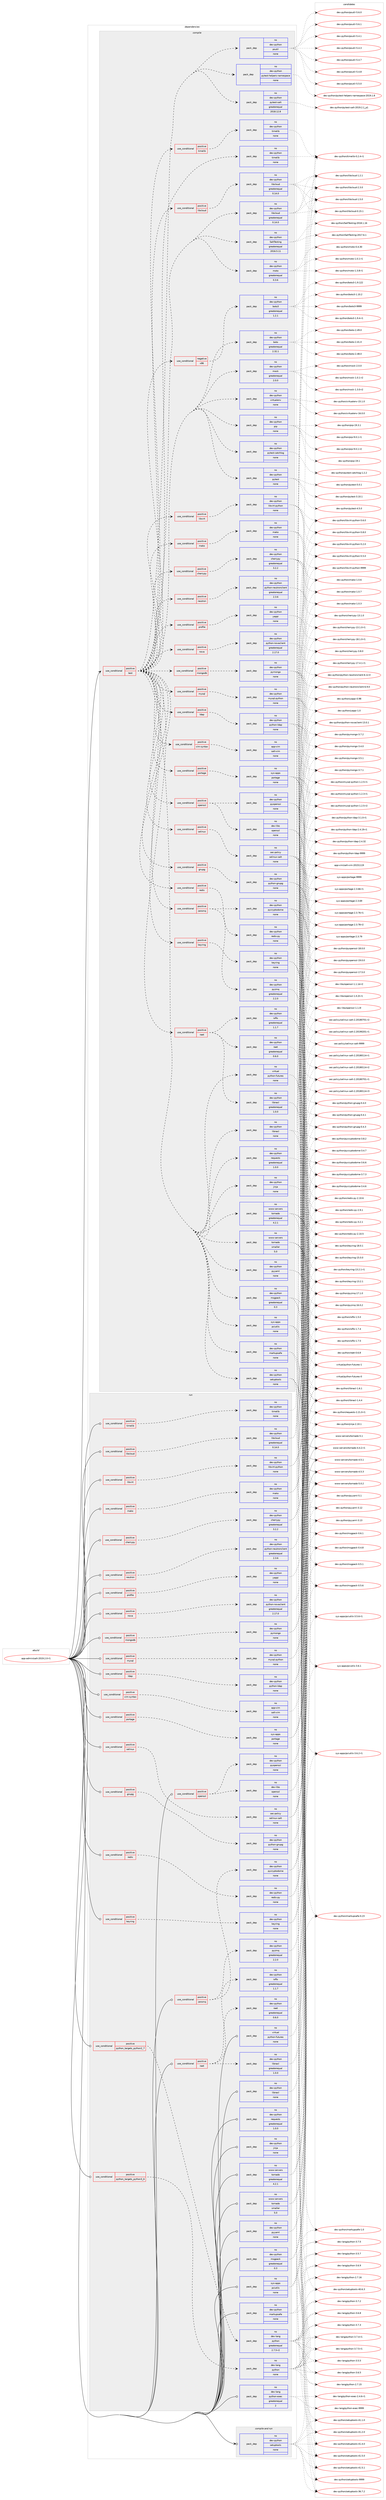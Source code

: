 digraph prolog {

# *************
# Graph options
# *************

newrank=true;
concentrate=true;
compound=true;
graph [rankdir=LR,fontname=Helvetica,fontsize=10,ranksep=1.5];#, ranksep=2.5, nodesep=0.2];
edge  [arrowhead=vee];
node  [fontname=Helvetica,fontsize=10];

# **********
# The ebuild
# **********

subgraph cluster_leftcol {
color=gray;
rank=same;
label=<<i>ebuild</i>>;
id [label="app-admin/salt-2019.2.0-r1", color=red, width=4, href="../app-admin/salt-2019.2.0-r1.svg"];
}

# ****************
# The dependencies
# ****************

subgraph cluster_midcol {
color=gray;
label=<<i>dependencies</i>>;
subgraph cluster_compile {
fillcolor="#eeeeee";
style=filled;
label=<<i>compile</i>>;
subgraph cond112124 {
dependency470843 [label=<<TABLE BORDER="0" CELLBORDER="1" CELLSPACING="0" CELLPADDING="4"><TR><TD ROWSPAN="3" CELLPADDING="10">use_conditional</TD></TR><TR><TD>positive</TD></TR><TR><TD>test</TD></TR></TABLE>>, shape=none, color=red];
subgraph pack350170 {
dependency470844 [label=<<TABLE BORDER="0" CELLBORDER="1" CELLSPACING="0" CELLPADDING="4" WIDTH="220"><TR><TD ROWSPAN="6" CELLPADDING="30">pack_dep</TD></TR><TR><TD WIDTH="110">no</TD></TR><TR><TD>dev-python</TD></TR><TR><TD>pytest-salt</TD></TR><TR><TD>greaterequal</TD></TR><TR><TD>2018.12.8</TD></TR></TABLE>>, shape=none, color=blue];
}
dependency470843:e -> dependency470844:w [weight=20,style="dashed",arrowhead="vee"];
subgraph pack350171 {
dependency470845 [label=<<TABLE BORDER="0" CELLBORDER="1" CELLSPACING="0" CELLPADDING="4" WIDTH="220"><TR><TD ROWSPAN="6" CELLPADDING="30">pack_dep</TD></TR><TR><TD WIDTH="110">no</TD></TR><TR><TD>dev-python</TD></TR><TR><TD>pytest-helpers-namespace</TD></TR><TR><TD>none</TD></TR><TR><TD></TD></TR></TABLE>>, shape=none, color=blue];
}
dependency470843:e -> dependency470845:w [weight=20,style="dashed",arrowhead="vee"];
subgraph pack350172 {
dependency470846 [label=<<TABLE BORDER="0" CELLBORDER="1" CELLSPACING="0" CELLPADDING="4" WIDTH="220"><TR><TD ROWSPAN="6" CELLPADDING="30">pack_dep</TD></TR><TR><TD WIDTH="110">no</TD></TR><TR><TD>dev-python</TD></TR><TR><TD>psutil</TD></TR><TR><TD>none</TD></TR><TR><TD></TD></TR></TABLE>>, shape=none, color=blue];
}
dependency470843:e -> dependency470846:w [weight=20,style="dashed",arrowhead="vee"];
subgraph pack350173 {
dependency470847 [label=<<TABLE BORDER="0" CELLBORDER="1" CELLSPACING="0" CELLPADDING="4" WIDTH="220"><TR><TD ROWSPAN="6" CELLPADDING="30">pack_dep</TD></TR><TR><TD WIDTH="110">no</TD></TR><TR><TD>dev-python</TD></TR><TR><TD>pytest</TD></TR><TR><TD>none</TD></TR><TR><TD></TD></TR></TABLE>>, shape=none, color=blue];
}
dependency470843:e -> dependency470847:w [weight=20,style="dashed",arrowhead="vee"];
subgraph pack350174 {
dependency470848 [label=<<TABLE BORDER="0" CELLBORDER="1" CELLSPACING="0" CELLPADDING="4" WIDTH="220"><TR><TD ROWSPAN="6" CELLPADDING="30">pack_dep</TD></TR><TR><TD WIDTH="110">no</TD></TR><TR><TD>dev-python</TD></TR><TR><TD>pytest-catchlog</TD></TR><TR><TD>none</TD></TR><TR><TD></TD></TR></TABLE>>, shape=none, color=blue];
}
dependency470843:e -> dependency470848:w [weight=20,style="dashed",arrowhead="vee"];
subgraph pack350175 {
dependency470849 [label=<<TABLE BORDER="0" CELLBORDER="1" CELLSPACING="0" CELLPADDING="4" WIDTH="220"><TR><TD ROWSPAN="6" CELLPADDING="30">pack_dep</TD></TR><TR><TD WIDTH="110">no</TD></TR><TR><TD>dev-python</TD></TR><TR><TD>pip</TD></TR><TR><TD>none</TD></TR><TR><TD></TD></TR></TABLE>>, shape=none, color=blue];
}
dependency470843:e -> dependency470849:w [weight=20,style="dashed",arrowhead="vee"];
subgraph pack350176 {
dependency470850 [label=<<TABLE BORDER="0" CELLBORDER="1" CELLSPACING="0" CELLPADDING="4" WIDTH="220"><TR><TD ROWSPAN="6" CELLPADDING="30">pack_dep</TD></TR><TR><TD WIDTH="110">no</TD></TR><TR><TD>dev-python</TD></TR><TR><TD>virtualenv</TD></TR><TR><TD>none</TD></TR><TR><TD></TD></TR></TABLE>>, shape=none, color=blue];
}
dependency470843:e -> dependency470850:w [weight=20,style="dashed",arrowhead="vee"];
subgraph pack350177 {
dependency470851 [label=<<TABLE BORDER="0" CELLBORDER="1" CELLSPACING="0" CELLPADDING="4" WIDTH="220"><TR><TD ROWSPAN="6" CELLPADDING="30">pack_dep</TD></TR><TR><TD WIDTH="110">no</TD></TR><TR><TD>dev-python</TD></TR><TR><TD>mock</TD></TR><TR><TD>greaterequal</TD></TR><TR><TD>2.0.0</TD></TR></TABLE>>, shape=none, color=blue];
}
dependency470843:e -> dependency470851:w [weight=20,style="dashed",arrowhead="vee"];
subgraph pack350178 {
dependency470852 [label=<<TABLE BORDER="0" CELLBORDER="1" CELLSPACING="0" CELLPADDING="4" WIDTH="220"><TR><TD ROWSPAN="6" CELLPADDING="30">pack_dep</TD></TR><TR><TD WIDTH="110">no</TD></TR><TR><TD>dev-python</TD></TR><TR><TD>timelib</TD></TR><TR><TD>none</TD></TR><TR><TD></TD></TR></TABLE>>, shape=none, color=blue];
}
dependency470843:e -> dependency470852:w [weight=20,style="dashed",arrowhead="vee"];
subgraph pack350179 {
dependency470853 [label=<<TABLE BORDER="0" CELLBORDER="1" CELLSPACING="0" CELLPADDING="4" WIDTH="220"><TR><TD ROWSPAN="6" CELLPADDING="30">pack_dep</TD></TR><TR><TD WIDTH="110">no</TD></TR><TR><TD>dev-python</TD></TR><TR><TD>boto</TD></TR><TR><TD>greaterequal</TD></TR><TR><TD>2.32.1</TD></TR></TABLE>>, shape=none, color=blue];
}
dependency470843:e -> dependency470853:w [weight=20,style="dashed",arrowhead="vee"];
subgraph cond112125 {
dependency470854 [label=<<TABLE BORDER="0" CELLBORDER="1" CELLSPACING="0" CELLPADDING="4"><TR><TD ROWSPAN="3" CELLPADDING="10">use_conditional</TD></TR><TR><TD>negative</TD></TR><TR><TD>x86</TD></TR></TABLE>>, shape=none, color=red];
subgraph pack350180 {
dependency470855 [label=<<TABLE BORDER="0" CELLBORDER="1" CELLSPACING="0" CELLPADDING="4" WIDTH="220"><TR><TD ROWSPAN="6" CELLPADDING="30">pack_dep</TD></TR><TR><TD WIDTH="110">no</TD></TR><TR><TD>dev-python</TD></TR><TR><TD>boto3</TD></TR><TR><TD>greaterequal</TD></TR><TR><TD>1.2.1</TD></TR></TABLE>>, shape=none, color=blue];
}
dependency470854:e -> dependency470855:w [weight=20,style="dashed",arrowhead="vee"];
}
dependency470843:e -> dependency470854:w [weight=20,style="dashed",arrowhead="vee"];
subgraph pack350181 {
dependency470856 [label=<<TABLE BORDER="0" CELLBORDER="1" CELLSPACING="0" CELLPADDING="4" WIDTH="220"><TR><TD ROWSPAN="6" CELLPADDING="30">pack_dep</TD></TR><TR><TD WIDTH="110">no</TD></TR><TR><TD>dev-python</TD></TR><TR><TD>moto</TD></TR><TR><TD>greaterequal</TD></TR><TR><TD>0.3.6</TD></TR></TABLE>>, shape=none, color=blue];
}
dependency470843:e -> dependency470856:w [weight=20,style="dashed",arrowhead="vee"];
subgraph pack350182 {
dependency470857 [label=<<TABLE BORDER="0" CELLBORDER="1" CELLSPACING="0" CELLPADDING="4" WIDTH="220"><TR><TD ROWSPAN="6" CELLPADDING="30">pack_dep</TD></TR><TR><TD WIDTH="110">no</TD></TR><TR><TD>dev-python</TD></TR><TR><TD>SaltTesting</TD></TR><TR><TD>greaterequal</TD></TR><TR><TD>2016.5.11</TD></TR></TABLE>>, shape=none, color=blue];
}
dependency470843:e -> dependency470857:w [weight=20,style="dashed",arrowhead="vee"];
subgraph pack350183 {
dependency470858 [label=<<TABLE BORDER="0" CELLBORDER="1" CELLSPACING="0" CELLPADDING="4" WIDTH="220"><TR><TD ROWSPAN="6" CELLPADDING="30">pack_dep</TD></TR><TR><TD WIDTH="110">no</TD></TR><TR><TD>dev-python</TD></TR><TR><TD>libcloud</TD></TR><TR><TD>greaterequal</TD></TR><TR><TD>0.14.0</TD></TR></TABLE>>, shape=none, color=blue];
}
dependency470843:e -> dependency470858:w [weight=20,style="dashed",arrowhead="vee"];
subgraph pack350184 {
dependency470859 [label=<<TABLE BORDER="0" CELLBORDER="1" CELLSPACING="0" CELLPADDING="4" WIDTH="220"><TR><TD ROWSPAN="6" CELLPADDING="30">pack_dep</TD></TR><TR><TD WIDTH="110">no</TD></TR><TR><TD>sys-apps</TD></TR><TR><TD>pciutils</TD></TR><TR><TD>none</TD></TR><TR><TD></TD></TR></TABLE>>, shape=none, color=blue];
}
dependency470843:e -> dependency470859:w [weight=20,style="dashed",arrowhead="vee"];
subgraph pack350185 {
dependency470860 [label=<<TABLE BORDER="0" CELLBORDER="1" CELLSPACING="0" CELLPADDING="4" WIDTH="220"><TR><TD ROWSPAN="6" CELLPADDING="30">pack_dep</TD></TR><TR><TD WIDTH="110">no</TD></TR><TR><TD>dev-python</TD></TR><TR><TD>jinja</TD></TR><TR><TD>none</TD></TR><TR><TD></TD></TR></TABLE>>, shape=none, color=blue];
}
dependency470843:e -> dependency470860:w [weight=20,style="dashed",arrowhead="vee"];
subgraph pack350186 {
dependency470861 [label=<<TABLE BORDER="0" CELLBORDER="1" CELLSPACING="0" CELLPADDING="4" WIDTH="220"><TR><TD ROWSPAN="6" CELLPADDING="30">pack_dep</TD></TR><TR><TD WIDTH="110">no</TD></TR><TR><TD>dev-python</TD></TR><TR><TD>libnacl</TD></TR><TR><TD>none</TD></TR><TR><TD></TD></TR></TABLE>>, shape=none, color=blue];
}
dependency470843:e -> dependency470861:w [weight=20,style="dashed",arrowhead="vee"];
subgraph pack350187 {
dependency470862 [label=<<TABLE BORDER="0" CELLBORDER="1" CELLSPACING="0" CELLPADDING="4" WIDTH="220"><TR><TD ROWSPAN="6" CELLPADDING="30">pack_dep</TD></TR><TR><TD WIDTH="110">no</TD></TR><TR><TD>dev-python</TD></TR><TR><TD>msgpack</TD></TR><TR><TD>greaterequal</TD></TR><TR><TD>0.3</TD></TR></TABLE>>, shape=none, color=blue];
}
dependency470843:e -> dependency470862:w [weight=20,style="dashed",arrowhead="vee"];
subgraph pack350188 {
dependency470863 [label=<<TABLE BORDER="0" CELLBORDER="1" CELLSPACING="0" CELLPADDING="4" WIDTH="220"><TR><TD ROWSPAN="6" CELLPADDING="30">pack_dep</TD></TR><TR><TD WIDTH="110">no</TD></TR><TR><TD>dev-python</TD></TR><TR><TD>pyyaml</TD></TR><TR><TD>none</TD></TR><TR><TD></TD></TR></TABLE>>, shape=none, color=blue];
}
dependency470843:e -> dependency470863:w [weight=20,style="dashed",arrowhead="vee"];
subgraph pack350189 {
dependency470864 [label=<<TABLE BORDER="0" CELLBORDER="1" CELLSPACING="0" CELLPADDING="4" WIDTH="220"><TR><TD ROWSPAN="6" CELLPADDING="30">pack_dep</TD></TR><TR><TD WIDTH="110">no</TD></TR><TR><TD>dev-python</TD></TR><TR><TD>markupsafe</TD></TR><TR><TD>none</TD></TR><TR><TD></TD></TR></TABLE>>, shape=none, color=blue];
}
dependency470843:e -> dependency470864:w [weight=20,style="dashed",arrowhead="vee"];
subgraph pack350190 {
dependency470865 [label=<<TABLE BORDER="0" CELLBORDER="1" CELLSPACING="0" CELLPADDING="4" WIDTH="220"><TR><TD ROWSPAN="6" CELLPADDING="30">pack_dep</TD></TR><TR><TD WIDTH="110">no</TD></TR><TR><TD>dev-python</TD></TR><TR><TD>requests</TD></TR><TR><TD>greaterequal</TD></TR><TR><TD>1.0.0</TD></TR></TABLE>>, shape=none, color=blue];
}
dependency470843:e -> dependency470865:w [weight=20,style="dashed",arrowhead="vee"];
subgraph pack350191 {
dependency470866 [label=<<TABLE BORDER="0" CELLBORDER="1" CELLSPACING="0" CELLPADDING="4" WIDTH="220"><TR><TD ROWSPAN="6" CELLPADDING="30">pack_dep</TD></TR><TR><TD WIDTH="110">no</TD></TR><TR><TD>dev-python</TD></TR><TR><TD>setuptools</TD></TR><TR><TD>none</TD></TR><TR><TD></TD></TR></TABLE>>, shape=none, color=blue];
}
dependency470843:e -> dependency470866:w [weight=20,style="dashed",arrowhead="vee"];
subgraph pack350192 {
dependency470867 [label=<<TABLE BORDER="0" CELLBORDER="1" CELLSPACING="0" CELLPADDING="4" WIDTH="220"><TR><TD ROWSPAN="6" CELLPADDING="30">pack_dep</TD></TR><TR><TD WIDTH="110">no</TD></TR><TR><TD>www-servers</TD></TR><TR><TD>tornado</TD></TR><TR><TD>greaterequal</TD></TR><TR><TD>4.2.1</TD></TR></TABLE>>, shape=none, color=blue];
}
dependency470843:e -> dependency470867:w [weight=20,style="dashed",arrowhead="vee"];
subgraph pack350193 {
dependency470868 [label=<<TABLE BORDER="0" CELLBORDER="1" CELLSPACING="0" CELLPADDING="4" WIDTH="220"><TR><TD ROWSPAN="6" CELLPADDING="30">pack_dep</TD></TR><TR><TD WIDTH="110">no</TD></TR><TR><TD>www-servers</TD></TR><TR><TD>tornado</TD></TR><TR><TD>smaller</TD></TR><TR><TD>5.0</TD></TR></TABLE>>, shape=none, color=blue];
}
dependency470843:e -> dependency470868:w [weight=20,style="dashed",arrowhead="vee"];
subgraph pack350194 {
dependency470869 [label=<<TABLE BORDER="0" CELLBORDER="1" CELLSPACING="0" CELLPADDING="4" WIDTH="220"><TR><TD ROWSPAN="6" CELLPADDING="30">pack_dep</TD></TR><TR><TD WIDTH="110">no</TD></TR><TR><TD>virtual</TD></TR><TR><TD>python-futures</TD></TR><TR><TD>none</TD></TR><TR><TD></TD></TR></TABLE>>, shape=none, color=blue];
}
dependency470843:e -> dependency470869:w [weight=20,style="dashed",arrowhead="vee"];
subgraph cond112126 {
dependency470870 [label=<<TABLE BORDER="0" CELLBORDER="1" CELLSPACING="0" CELLPADDING="4"><TR><TD ROWSPAN="3" CELLPADDING="10">use_conditional</TD></TR><TR><TD>positive</TD></TR><TR><TD>libcloud</TD></TR></TABLE>>, shape=none, color=red];
subgraph pack350195 {
dependency470871 [label=<<TABLE BORDER="0" CELLBORDER="1" CELLSPACING="0" CELLPADDING="4" WIDTH="220"><TR><TD ROWSPAN="6" CELLPADDING="30">pack_dep</TD></TR><TR><TD WIDTH="110">no</TD></TR><TR><TD>dev-python</TD></TR><TR><TD>libcloud</TD></TR><TR><TD>greaterequal</TD></TR><TR><TD>0.14.0</TD></TR></TABLE>>, shape=none, color=blue];
}
dependency470870:e -> dependency470871:w [weight=20,style="dashed",arrowhead="vee"];
}
dependency470843:e -> dependency470870:w [weight=20,style="dashed",arrowhead="vee"];
subgraph cond112127 {
dependency470872 [label=<<TABLE BORDER="0" CELLBORDER="1" CELLSPACING="0" CELLPADDING="4"><TR><TD ROWSPAN="3" CELLPADDING="10">use_conditional</TD></TR><TR><TD>positive</TD></TR><TR><TD>mako</TD></TR></TABLE>>, shape=none, color=red];
subgraph pack350196 {
dependency470873 [label=<<TABLE BORDER="0" CELLBORDER="1" CELLSPACING="0" CELLPADDING="4" WIDTH="220"><TR><TD ROWSPAN="6" CELLPADDING="30">pack_dep</TD></TR><TR><TD WIDTH="110">no</TD></TR><TR><TD>dev-python</TD></TR><TR><TD>mako</TD></TR><TR><TD>none</TD></TR><TR><TD></TD></TR></TABLE>>, shape=none, color=blue];
}
dependency470872:e -> dependency470873:w [weight=20,style="dashed",arrowhead="vee"];
}
dependency470843:e -> dependency470872:w [weight=20,style="dashed",arrowhead="vee"];
subgraph cond112128 {
dependency470874 [label=<<TABLE BORDER="0" CELLBORDER="1" CELLSPACING="0" CELLPADDING="4"><TR><TD ROWSPAN="3" CELLPADDING="10">use_conditional</TD></TR><TR><TD>positive</TD></TR><TR><TD>ldap</TD></TR></TABLE>>, shape=none, color=red];
subgraph pack350197 {
dependency470875 [label=<<TABLE BORDER="0" CELLBORDER="1" CELLSPACING="0" CELLPADDING="4" WIDTH="220"><TR><TD ROWSPAN="6" CELLPADDING="30">pack_dep</TD></TR><TR><TD WIDTH="110">no</TD></TR><TR><TD>dev-python</TD></TR><TR><TD>python-ldap</TD></TR><TR><TD>none</TD></TR><TR><TD></TD></TR></TABLE>>, shape=none, color=blue];
}
dependency470874:e -> dependency470875:w [weight=20,style="dashed",arrowhead="vee"];
}
dependency470843:e -> dependency470874:w [weight=20,style="dashed",arrowhead="vee"];
subgraph cond112129 {
dependency470876 [label=<<TABLE BORDER="0" CELLBORDER="1" CELLSPACING="0" CELLPADDING="4"><TR><TD ROWSPAN="3" CELLPADDING="10">use_conditional</TD></TR><TR><TD>positive</TD></TR><TR><TD>libvirt</TD></TR></TABLE>>, shape=none, color=red];
subgraph pack350198 {
dependency470877 [label=<<TABLE BORDER="0" CELLBORDER="1" CELLSPACING="0" CELLPADDING="4" WIDTH="220"><TR><TD ROWSPAN="6" CELLPADDING="30">pack_dep</TD></TR><TR><TD WIDTH="110">no</TD></TR><TR><TD>dev-python</TD></TR><TR><TD>libvirt-python</TD></TR><TR><TD>none</TD></TR><TR><TD></TD></TR></TABLE>>, shape=none, color=blue];
}
dependency470876:e -> dependency470877:w [weight=20,style="dashed",arrowhead="vee"];
}
dependency470843:e -> dependency470876:w [weight=20,style="dashed",arrowhead="vee"];
subgraph cond112130 {
dependency470878 [label=<<TABLE BORDER="0" CELLBORDER="1" CELLSPACING="0" CELLPADDING="4"><TR><TD ROWSPAN="3" CELLPADDING="10">use_conditional</TD></TR><TR><TD>positive</TD></TR><TR><TD>openssl</TD></TR></TABLE>>, shape=none, color=red];
subgraph pack350199 {
dependency470879 [label=<<TABLE BORDER="0" CELLBORDER="1" CELLSPACING="0" CELLPADDING="4" WIDTH="220"><TR><TD ROWSPAN="6" CELLPADDING="30">pack_dep</TD></TR><TR><TD WIDTH="110">no</TD></TR><TR><TD>dev-libs</TD></TR><TR><TD>openssl</TD></TR><TR><TD>none</TD></TR><TR><TD></TD></TR></TABLE>>, shape=none, color=blue];
}
dependency470878:e -> dependency470879:w [weight=20,style="dashed",arrowhead="vee"];
subgraph pack350200 {
dependency470880 [label=<<TABLE BORDER="0" CELLBORDER="1" CELLSPACING="0" CELLPADDING="4" WIDTH="220"><TR><TD ROWSPAN="6" CELLPADDING="30">pack_dep</TD></TR><TR><TD WIDTH="110">no</TD></TR><TR><TD>dev-python</TD></TR><TR><TD>pyopenssl</TD></TR><TR><TD>none</TD></TR><TR><TD></TD></TR></TABLE>>, shape=none, color=blue];
}
dependency470878:e -> dependency470880:w [weight=20,style="dashed",arrowhead="vee"];
}
dependency470843:e -> dependency470878:w [weight=20,style="dashed",arrowhead="vee"];
subgraph cond112131 {
dependency470881 [label=<<TABLE BORDER="0" CELLBORDER="1" CELLSPACING="0" CELLPADDING="4"><TR><TD ROWSPAN="3" CELLPADDING="10">use_conditional</TD></TR><TR><TD>positive</TD></TR><TR><TD>raet</TD></TR></TABLE>>, shape=none, color=red];
subgraph pack350201 {
dependency470882 [label=<<TABLE BORDER="0" CELLBORDER="1" CELLSPACING="0" CELLPADDING="4" WIDTH="220"><TR><TD ROWSPAN="6" CELLPADDING="30">pack_dep</TD></TR><TR><TD WIDTH="110">no</TD></TR><TR><TD>dev-python</TD></TR><TR><TD>libnacl</TD></TR><TR><TD>greaterequal</TD></TR><TR><TD>1.0.0</TD></TR></TABLE>>, shape=none, color=blue];
}
dependency470881:e -> dependency470882:w [weight=20,style="dashed",arrowhead="vee"];
subgraph pack350202 {
dependency470883 [label=<<TABLE BORDER="0" CELLBORDER="1" CELLSPACING="0" CELLPADDING="4" WIDTH="220"><TR><TD ROWSPAN="6" CELLPADDING="30">pack_dep</TD></TR><TR><TD WIDTH="110">no</TD></TR><TR><TD>dev-python</TD></TR><TR><TD>ioflo</TD></TR><TR><TD>greaterequal</TD></TR><TR><TD>1.1.7</TD></TR></TABLE>>, shape=none, color=blue];
}
dependency470881:e -> dependency470883:w [weight=20,style="dashed",arrowhead="vee"];
subgraph pack350203 {
dependency470884 [label=<<TABLE BORDER="0" CELLBORDER="1" CELLSPACING="0" CELLPADDING="4" WIDTH="220"><TR><TD ROWSPAN="6" CELLPADDING="30">pack_dep</TD></TR><TR><TD WIDTH="110">no</TD></TR><TR><TD>dev-python</TD></TR><TR><TD>raet</TD></TR><TR><TD>greaterequal</TD></TR><TR><TD>0.6.0</TD></TR></TABLE>>, shape=none, color=blue];
}
dependency470881:e -> dependency470884:w [weight=20,style="dashed",arrowhead="vee"];
}
dependency470843:e -> dependency470881:w [weight=20,style="dashed",arrowhead="vee"];
subgraph cond112132 {
dependency470885 [label=<<TABLE BORDER="0" CELLBORDER="1" CELLSPACING="0" CELLPADDING="4"><TR><TD ROWSPAN="3" CELLPADDING="10">use_conditional</TD></TR><TR><TD>positive</TD></TR><TR><TD>zeromq</TD></TR></TABLE>>, shape=none, color=red];
subgraph pack350204 {
dependency470886 [label=<<TABLE BORDER="0" CELLBORDER="1" CELLSPACING="0" CELLPADDING="4" WIDTH="220"><TR><TD ROWSPAN="6" CELLPADDING="30">pack_dep</TD></TR><TR><TD WIDTH="110">no</TD></TR><TR><TD>dev-python</TD></TR><TR><TD>pyzmq</TD></TR><TR><TD>greaterequal</TD></TR><TR><TD>2.2.0</TD></TR></TABLE>>, shape=none, color=blue];
}
dependency470885:e -> dependency470886:w [weight=20,style="dashed",arrowhead="vee"];
subgraph pack350205 {
dependency470887 [label=<<TABLE BORDER="0" CELLBORDER="1" CELLSPACING="0" CELLPADDING="4" WIDTH="220"><TR><TD ROWSPAN="6" CELLPADDING="30">pack_dep</TD></TR><TR><TD WIDTH="110">no</TD></TR><TR><TD>dev-python</TD></TR><TR><TD>pycryptodome</TD></TR><TR><TD>none</TD></TR><TR><TD></TD></TR></TABLE>>, shape=none, color=blue];
}
dependency470885:e -> dependency470887:w [weight=20,style="dashed",arrowhead="vee"];
}
dependency470843:e -> dependency470885:w [weight=20,style="dashed",arrowhead="vee"];
subgraph cond112133 {
dependency470888 [label=<<TABLE BORDER="0" CELLBORDER="1" CELLSPACING="0" CELLPADDING="4"><TR><TD ROWSPAN="3" CELLPADDING="10">use_conditional</TD></TR><TR><TD>positive</TD></TR><TR><TD>cherrypy</TD></TR></TABLE>>, shape=none, color=red];
subgraph pack350206 {
dependency470889 [label=<<TABLE BORDER="0" CELLBORDER="1" CELLSPACING="0" CELLPADDING="4" WIDTH="220"><TR><TD ROWSPAN="6" CELLPADDING="30">pack_dep</TD></TR><TR><TD WIDTH="110">no</TD></TR><TR><TD>dev-python</TD></TR><TR><TD>cherrypy</TD></TR><TR><TD>greaterequal</TD></TR><TR><TD>3.2.2</TD></TR></TABLE>>, shape=none, color=blue];
}
dependency470888:e -> dependency470889:w [weight=20,style="dashed",arrowhead="vee"];
}
dependency470843:e -> dependency470888:w [weight=20,style="dashed",arrowhead="vee"];
subgraph cond112134 {
dependency470890 [label=<<TABLE BORDER="0" CELLBORDER="1" CELLSPACING="0" CELLPADDING="4"><TR><TD ROWSPAN="3" CELLPADDING="10">use_conditional</TD></TR><TR><TD>positive</TD></TR><TR><TD>mongodb</TD></TR></TABLE>>, shape=none, color=red];
subgraph pack350207 {
dependency470891 [label=<<TABLE BORDER="0" CELLBORDER="1" CELLSPACING="0" CELLPADDING="4" WIDTH="220"><TR><TD ROWSPAN="6" CELLPADDING="30">pack_dep</TD></TR><TR><TD WIDTH="110">no</TD></TR><TR><TD>dev-python</TD></TR><TR><TD>pymongo</TD></TR><TR><TD>none</TD></TR><TR><TD></TD></TR></TABLE>>, shape=none, color=blue];
}
dependency470890:e -> dependency470891:w [weight=20,style="dashed",arrowhead="vee"];
}
dependency470843:e -> dependency470890:w [weight=20,style="dashed",arrowhead="vee"];
subgraph cond112135 {
dependency470892 [label=<<TABLE BORDER="0" CELLBORDER="1" CELLSPACING="0" CELLPADDING="4"><TR><TD ROWSPAN="3" CELLPADDING="10">use_conditional</TD></TR><TR><TD>positive</TD></TR><TR><TD>portage</TD></TR></TABLE>>, shape=none, color=red];
subgraph pack350208 {
dependency470893 [label=<<TABLE BORDER="0" CELLBORDER="1" CELLSPACING="0" CELLPADDING="4" WIDTH="220"><TR><TD ROWSPAN="6" CELLPADDING="30">pack_dep</TD></TR><TR><TD WIDTH="110">no</TD></TR><TR><TD>sys-apps</TD></TR><TR><TD>portage</TD></TR><TR><TD>none</TD></TR><TR><TD></TD></TR></TABLE>>, shape=none, color=blue];
}
dependency470892:e -> dependency470893:w [weight=20,style="dashed",arrowhead="vee"];
}
dependency470843:e -> dependency470892:w [weight=20,style="dashed",arrowhead="vee"];
subgraph cond112136 {
dependency470894 [label=<<TABLE BORDER="0" CELLBORDER="1" CELLSPACING="0" CELLPADDING="4"><TR><TD ROWSPAN="3" CELLPADDING="10">use_conditional</TD></TR><TR><TD>positive</TD></TR><TR><TD>keyring</TD></TR></TABLE>>, shape=none, color=red];
subgraph pack350209 {
dependency470895 [label=<<TABLE BORDER="0" CELLBORDER="1" CELLSPACING="0" CELLPADDING="4" WIDTH="220"><TR><TD ROWSPAN="6" CELLPADDING="30">pack_dep</TD></TR><TR><TD WIDTH="110">no</TD></TR><TR><TD>dev-python</TD></TR><TR><TD>keyring</TD></TR><TR><TD>none</TD></TR><TR><TD></TD></TR></TABLE>>, shape=none, color=blue];
}
dependency470894:e -> dependency470895:w [weight=20,style="dashed",arrowhead="vee"];
}
dependency470843:e -> dependency470894:w [weight=20,style="dashed",arrowhead="vee"];
subgraph cond112137 {
dependency470896 [label=<<TABLE BORDER="0" CELLBORDER="1" CELLSPACING="0" CELLPADDING="4"><TR><TD ROWSPAN="3" CELLPADDING="10">use_conditional</TD></TR><TR><TD>positive</TD></TR><TR><TD>mysql</TD></TR></TABLE>>, shape=none, color=red];
subgraph pack350210 {
dependency470897 [label=<<TABLE BORDER="0" CELLBORDER="1" CELLSPACING="0" CELLPADDING="4" WIDTH="220"><TR><TD ROWSPAN="6" CELLPADDING="30">pack_dep</TD></TR><TR><TD WIDTH="110">no</TD></TR><TR><TD>dev-python</TD></TR><TR><TD>mysql-python</TD></TR><TR><TD>none</TD></TR><TR><TD></TD></TR></TABLE>>, shape=none, color=blue];
}
dependency470896:e -> dependency470897:w [weight=20,style="dashed",arrowhead="vee"];
}
dependency470843:e -> dependency470896:w [weight=20,style="dashed",arrowhead="vee"];
subgraph cond112138 {
dependency470898 [label=<<TABLE BORDER="0" CELLBORDER="1" CELLSPACING="0" CELLPADDING="4"><TR><TD ROWSPAN="3" CELLPADDING="10">use_conditional</TD></TR><TR><TD>positive</TD></TR><TR><TD>redis</TD></TR></TABLE>>, shape=none, color=red];
subgraph pack350211 {
dependency470899 [label=<<TABLE BORDER="0" CELLBORDER="1" CELLSPACING="0" CELLPADDING="4" WIDTH="220"><TR><TD ROWSPAN="6" CELLPADDING="30">pack_dep</TD></TR><TR><TD WIDTH="110">no</TD></TR><TR><TD>dev-python</TD></TR><TR><TD>redis-py</TD></TR><TR><TD>none</TD></TR><TR><TD></TD></TR></TABLE>>, shape=none, color=blue];
}
dependency470898:e -> dependency470899:w [weight=20,style="dashed",arrowhead="vee"];
}
dependency470843:e -> dependency470898:w [weight=20,style="dashed",arrowhead="vee"];
subgraph cond112139 {
dependency470900 [label=<<TABLE BORDER="0" CELLBORDER="1" CELLSPACING="0" CELLPADDING="4"><TR><TD ROWSPAN="3" CELLPADDING="10">use_conditional</TD></TR><TR><TD>positive</TD></TR><TR><TD>selinux</TD></TR></TABLE>>, shape=none, color=red];
subgraph pack350212 {
dependency470901 [label=<<TABLE BORDER="0" CELLBORDER="1" CELLSPACING="0" CELLPADDING="4" WIDTH="220"><TR><TD ROWSPAN="6" CELLPADDING="30">pack_dep</TD></TR><TR><TD WIDTH="110">no</TD></TR><TR><TD>sec-policy</TD></TR><TR><TD>selinux-salt</TD></TR><TR><TD>none</TD></TR><TR><TD></TD></TR></TABLE>>, shape=none, color=blue];
}
dependency470900:e -> dependency470901:w [weight=20,style="dashed",arrowhead="vee"];
}
dependency470843:e -> dependency470900:w [weight=20,style="dashed",arrowhead="vee"];
subgraph cond112140 {
dependency470902 [label=<<TABLE BORDER="0" CELLBORDER="1" CELLSPACING="0" CELLPADDING="4"><TR><TD ROWSPAN="3" CELLPADDING="10">use_conditional</TD></TR><TR><TD>positive</TD></TR><TR><TD>timelib</TD></TR></TABLE>>, shape=none, color=red];
subgraph pack350213 {
dependency470903 [label=<<TABLE BORDER="0" CELLBORDER="1" CELLSPACING="0" CELLPADDING="4" WIDTH="220"><TR><TD ROWSPAN="6" CELLPADDING="30">pack_dep</TD></TR><TR><TD WIDTH="110">no</TD></TR><TR><TD>dev-python</TD></TR><TR><TD>timelib</TD></TR><TR><TD>none</TD></TR><TR><TD></TD></TR></TABLE>>, shape=none, color=blue];
}
dependency470902:e -> dependency470903:w [weight=20,style="dashed",arrowhead="vee"];
}
dependency470843:e -> dependency470902:w [weight=20,style="dashed",arrowhead="vee"];
subgraph cond112141 {
dependency470904 [label=<<TABLE BORDER="0" CELLBORDER="1" CELLSPACING="0" CELLPADDING="4"><TR><TD ROWSPAN="3" CELLPADDING="10">use_conditional</TD></TR><TR><TD>positive</TD></TR><TR><TD>nova</TD></TR></TABLE>>, shape=none, color=red];
subgraph pack350214 {
dependency470905 [label=<<TABLE BORDER="0" CELLBORDER="1" CELLSPACING="0" CELLPADDING="4" WIDTH="220"><TR><TD ROWSPAN="6" CELLPADDING="30">pack_dep</TD></TR><TR><TD WIDTH="110">no</TD></TR><TR><TD>dev-python</TD></TR><TR><TD>python-novaclient</TD></TR><TR><TD>greaterequal</TD></TR><TR><TD>2.17.0</TD></TR></TABLE>>, shape=none, color=blue];
}
dependency470904:e -> dependency470905:w [weight=20,style="dashed",arrowhead="vee"];
}
dependency470843:e -> dependency470904:w [weight=20,style="dashed",arrowhead="vee"];
subgraph cond112142 {
dependency470906 [label=<<TABLE BORDER="0" CELLBORDER="1" CELLSPACING="0" CELLPADDING="4"><TR><TD ROWSPAN="3" CELLPADDING="10">use_conditional</TD></TR><TR><TD>positive</TD></TR><TR><TD>neutron</TD></TR></TABLE>>, shape=none, color=red];
subgraph pack350215 {
dependency470907 [label=<<TABLE BORDER="0" CELLBORDER="1" CELLSPACING="0" CELLPADDING="4" WIDTH="220"><TR><TD ROWSPAN="6" CELLPADDING="30">pack_dep</TD></TR><TR><TD WIDTH="110">no</TD></TR><TR><TD>dev-python</TD></TR><TR><TD>python-neutronclient</TD></TR><TR><TD>greaterequal</TD></TR><TR><TD>2.3.6</TD></TR></TABLE>>, shape=none, color=blue];
}
dependency470906:e -> dependency470907:w [weight=20,style="dashed",arrowhead="vee"];
}
dependency470843:e -> dependency470906:w [weight=20,style="dashed",arrowhead="vee"];
subgraph cond112143 {
dependency470908 [label=<<TABLE BORDER="0" CELLBORDER="1" CELLSPACING="0" CELLPADDING="4"><TR><TD ROWSPAN="3" CELLPADDING="10">use_conditional</TD></TR><TR><TD>positive</TD></TR><TR><TD>gnupg</TD></TR></TABLE>>, shape=none, color=red];
subgraph pack350216 {
dependency470909 [label=<<TABLE BORDER="0" CELLBORDER="1" CELLSPACING="0" CELLPADDING="4" WIDTH="220"><TR><TD ROWSPAN="6" CELLPADDING="30">pack_dep</TD></TR><TR><TD WIDTH="110">no</TD></TR><TR><TD>dev-python</TD></TR><TR><TD>python-gnupg</TD></TR><TR><TD>none</TD></TR><TR><TD></TD></TR></TABLE>>, shape=none, color=blue];
}
dependency470908:e -> dependency470909:w [weight=20,style="dashed",arrowhead="vee"];
}
dependency470843:e -> dependency470908:w [weight=20,style="dashed",arrowhead="vee"];
subgraph cond112144 {
dependency470910 [label=<<TABLE BORDER="0" CELLBORDER="1" CELLSPACING="0" CELLPADDING="4"><TR><TD ROWSPAN="3" CELLPADDING="10">use_conditional</TD></TR><TR><TD>positive</TD></TR><TR><TD>profile</TD></TR></TABLE>>, shape=none, color=red];
subgraph pack350217 {
dependency470911 [label=<<TABLE BORDER="0" CELLBORDER="1" CELLSPACING="0" CELLPADDING="4" WIDTH="220"><TR><TD ROWSPAN="6" CELLPADDING="30">pack_dep</TD></TR><TR><TD WIDTH="110">no</TD></TR><TR><TD>dev-python</TD></TR><TR><TD>yappi</TD></TR><TR><TD>none</TD></TR><TR><TD></TD></TR></TABLE>>, shape=none, color=blue];
}
dependency470910:e -> dependency470911:w [weight=20,style="dashed",arrowhead="vee"];
}
dependency470843:e -> dependency470910:w [weight=20,style="dashed",arrowhead="vee"];
subgraph cond112145 {
dependency470912 [label=<<TABLE BORDER="0" CELLBORDER="1" CELLSPACING="0" CELLPADDING="4"><TR><TD ROWSPAN="3" CELLPADDING="10">use_conditional</TD></TR><TR><TD>positive</TD></TR><TR><TD>vim-syntax</TD></TR></TABLE>>, shape=none, color=red];
subgraph pack350218 {
dependency470913 [label=<<TABLE BORDER="0" CELLBORDER="1" CELLSPACING="0" CELLPADDING="4" WIDTH="220"><TR><TD ROWSPAN="6" CELLPADDING="30">pack_dep</TD></TR><TR><TD WIDTH="110">no</TD></TR><TR><TD>app-vim</TD></TR><TR><TD>salt-vim</TD></TR><TR><TD>none</TD></TR><TR><TD></TD></TR></TABLE>>, shape=none, color=blue];
}
dependency470912:e -> dependency470913:w [weight=20,style="dashed",arrowhead="vee"];
}
dependency470843:e -> dependency470912:w [weight=20,style="dashed",arrowhead="vee"];
}
id:e -> dependency470843:w [weight=20,style="solid",arrowhead="vee"];
}
subgraph cluster_compileandrun {
fillcolor="#eeeeee";
style=filled;
label=<<i>compile and run</i>>;
subgraph pack350219 {
dependency470914 [label=<<TABLE BORDER="0" CELLBORDER="1" CELLSPACING="0" CELLPADDING="4" WIDTH="220"><TR><TD ROWSPAN="6" CELLPADDING="30">pack_dep</TD></TR><TR><TD WIDTH="110">no</TD></TR><TR><TD>dev-python</TD></TR><TR><TD>setuptools</TD></TR><TR><TD>none</TD></TR><TR><TD></TD></TR></TABLE>>, shape=none, color=blue];
}
id:e -> dependency470914:w [weight=20,style="solid",arrowhead="odotvee"];
}
subgraph cluster_run {
fillcolor="#eeeeee";
style=filled;
label=<<i>run</i>>;
subgraph cond112146 {
dependency470915 [label=<<TABLE BORDER="0" CELLBORDER="1" CELLSPACING="0" CELLPADDING="4"><TR><TD ROWSPAN="3" CELLPADDING="10">use_conditional</TD></TR><TR><TD>positive</TD></TR><TR><TD>cherrypy</TD></TR></TABLE>>, shape=none, color=red];
subgraph pack350220 {
dependency470916 [label=<<TABLE BORDER="0" CELLBORDER="1" CELLSPACING="0" CELLPADDING="4" WIDTH="220"><TR><TD ROWSPAN="6" CELLPADDING="30">pack_dep</TD></TR><TR><TD WIDTH="110">no</TD></TR><TR><TD>dev-python</TD></TR><TR><TD>cherrypy</TD></TR><TR><TD>greaterequal</TD></TR><TR><TD>3.2.2</TD></TR></TABLE>>, shape=none, color=blue];
}
dependency470915:e -> dependency470916:w [weight=20,style="dashed",arrowhead="vee"];
}
id:e -> dependency470915:w [weight=20,style="solid",arrowhead="odot"];
subgraph cond112147 {
dependency470917 [label=<<TABLE BORDER="0" CELLBORDER="1" CELLSPACING="0" CELLPADDING="4"><TR><TD ROWSPAN="3" CELLPADDING="10">use_conditional</TD></TR><TR><TD>positive</TD></TR><TR><TD>gnupg</TD></TR></TABLE>>, shape=none, color=red];
subgraph pack350221 {
dependency470918 [label=<<TABLE BORDER="0" CELLBORDER="1" CELLSPACING="0" CELLPADDING="4" WIDTH="220"><TR><TD ROWSPAN="6" CELLPADDING="30">pack_dep</TD></TR><TR><TD WIDTH="110">no</TD></TR><TR><TD>dev-python</TD></TR><TR><TD>python-gnupg</TD></TR><TR><TD>none</TD></TR><TR><TD></TD></TR></TABLE>>, shape=none, color=blue];
}
dependency470917:e -> dependency470918:w [weight=20,style="dashed",arrowhead="vee"];
}
id:e -> dependency470917:w [weight=20,style="solid",arrowhead="odot"];
subgraph cond112148 {
dependency470919 [label=<<TABLE BORDER="0" CELLBORDER="1" CELLSPACING="0" CELLPADDING="4"><TR><TD ROWSPAN="3" CELLPADDING="10">use_conditional</TD></TR><TR><TD>positive</TD></TR><TR><TD>keyring</TD></TR></TABLE>>, shape=none, color=red];
subgraph pack350222 {
dependency470920 [label=<<TABLE BORDER="0" CELLBORDER="1" CELLSPACING="0" CELLPADDING="4" WIDTH="220"><TR><TD ROWSPAN="6" CELLPADDING="30">pack_dep</TD></TR><TR><TD WIDTH="110">no</TD></TR><TR><TD>dev-python</TD></TR><TR><TD>keyring</TD></TR><TR><TD>none</TD></TR><TR><TD></TD></TR></TABLE>>, shape=none, color=blue];
}
dependency470919:e -> dependency470920:w [weight=20,style="dashed",arrowhead="vee"];
}
id:e -> dependency470919:w [weight=20,style="solid",arrowhead="odot"];
subgraph cond112149 {
dependency470921 [label=<<TABLE BORDER="0" CELLBORDER="1" CELLSPACING="0" CELLPADDING="4"><TR><TD ROWSPAN="3" CELLPADDING="10">use_conditional</TD></TR><TR><TD>positive</TD></TR><TR><TD>ldap</TD></TR></TABLE>>, shape=none, color=red];
subgraph pack350223 {
dependency470922 [label=<<TABLE BORDER="0" CELLBORDER="1" CELLSPACING="0" CELLPADDING="4" WIDTH="220"><TR><TD ROWSPAN="6" CELLPADDING="30">pack_dep</TD></TR><TR><TD WIDTH="110">no</TD></TR><TR><TD>dev-python</TD></TR><TR><TD>python-ldap</TD></TR><TR><TD>none</TD></TR><TR><TD></TD></TR></TABLE>>, shape=none, color=blue];
}
dependency470921:e -> dependency470922:w [weight=20,style="dashed",arrowhead="vee"];
}
id:e -> dependency470921:w [weight=20,style="solid",arrowhead="odot"];
subgraph cond112150 {
dependency470923 [label=<<TABLE BORDER="0" CELLBORDER="1" CELLSPACING="0" CELLPADDING="4"><TR><TD ROWSPAN="3" CELLPADDING="10">use_conditional</TD></TR><TR><TD>positive</TD></TR><TR><TD>libcloud</TD></TR></TABLE>>, shape=none, color=red];
subgraph pack350224 {
dependency470924 [label=<<TABLE BORDER="0" CELLBORDER="1" CELLSPACING="0" CELLPADDING="4" WIDTH="220"><TR><TD ROWSPAN="6" CELLPADDING="30">pack_dep</TD></TR><TR><TD WIDTH="110">no</TD></TR><TR><TD>dev-python</TD></TR><TR><TD>libcloud</TD></TR><TR><TD>greaterequal</TD></TR><TR><TD>0.14.0</TD></TR></TABLE>>, shape=none, color=blue];
}
dependency470923:e -> dependency470924:w [weight=20,style="dashed",arrowhead="vee"];
}
id:e -> dependency470923:w [weight=20,style="solid",arrowhead="odot"];
subgraph cond112151 {
dependency470925 [label=<<TABLE BORDER="0" CELLBORDER="1" CELLSPACING="0" CELLPADDING="4"><TR><TD ROWSPAN="3" CELLPADDING="10">use_conditional</TD></TR><TR><TD>positive</TD></TR><TR><TD>libvirt</TD></TR></TABLE>>, shape=none, color=red];
subgraph pack350225 {
dependency470926 [label=<<TABLE BORDER="0" CELLBORDER="1" CELLSPACING="0" CELLPADDING="4" WIDTH="220"><TR><TD ROWSPAN="6" CELLPADDING="30">pack_dep</TD></TR><TR><TD WIDTH="110">no</TD></TR><TR><TD>dev-python</TD></TR><TR><TD>libvirt-python</TD></TR><TR><TD>none</TD></TR><TR><TD></TD></TR></TABLE>>, shape=none, color=blue];
}
dependency470925:e -> dependency470926:w [weight=20,style="dashed",arrowhead="vee"];
}
id:e -> dependency470925:w [weight=20,style="solid",arrowhead="odot"];
subgraph cond112152 {
dependency470927 [label=<<TABLE BORDER="0" CELLBORDER="1" CELLSPACING="0" CELLPADDING="4"><TR><TD ROWSPAN="3" CELLPADDING="10">use_conditional</TD></TR><TR><TD>positive</TD></TR><TR><TD>mako</TD></TR></TABLE>>, shape=none, color=red];
subgraph pack350226 {
dependency470928 [label=<<TABLE BORDER="0" CELLBORDER="1" CELLSPACING="0" CELLPADDING="4" WIDTH="220"><TR><TD ROWSPAN="6" CELLPADDING="30">pack_dep</TD></TR><TR><TD WIDTH="110">no</TD></TR><TR><TD>dev-python</TD></TR><TR><TD>mako</TD></TR><TR><TD>none</TD></TR><TR><TD></TD></TR></TABLE>>, shape=none, color=blue];
}
dependency470927:e -> dependency470928:w [weight=20,style="dashed",arrowhead="vee"];
}
id:e -> dependency470927:w [weight=20,style="solid",arrowhead="odot"];
subgraph cond112153 {
dependency470929 [label=<<TABLE BORDER="0" CELLBORDER="1" CELLSPACING="0" CELLPADDING="4"><TR><TD ROWSPAN="3" CELLPADDING="10">use_conditional</TD></TR><TR><TD>positive</TD></TR><TR><TD>mongodb</TD></TR></TABLE>>, shape=none, color=red];
subgraph pack350227 {
dependency470930 [label=<<TABLE BORDER="0" CELLBORDER="1" CELLSPACING="0" CELLPADDING="4" WIDTH="220"><TR><TD ROWSPAN="6" CELLPADDING="30">pack_dep</TD></TR><TR><TD WIDTH="110">no</TD></TR><TR><TD>dev-python</TD></TR><TR><TD>pymongo</TD></TR><TR><TD>none</TD></TR><TR><TD></TD></TR></TABLE>>, shape=none, color=blue];
}
dependency470929:e -> dependency470930:w [weight=20,style="dashed",arrowhead="vee"];
}
id:e -> dependency470929:w [weight=20,style="solid",arrowhead="odot"];
subgraph cond112154 {
dependency470931 [label=<<TABLE BORDER="0" CELLBORDER="1" CELLSPACING="0" CELLPADDING="4"><TR><TD ROWSPAN="3" CELLPADDING="10">use_conditional</TD></TR><TR><TD>positive</TD></TR><TR><TD>mysql</TD></TR></TABLE>>, shape=none, color=red];
subgraph pack350228 {
dependency470932 [label=<<TABLE BORDER="0" CELLBORDER="1" CELLSPACING="0" CELLPADDING="4" WIDTH="220"><TR><TD ROWSPAN="6" CELLPADDING="30">pack_dep</TD></TR><TR><TD WIDTH="110">no</TD></TR><TR><TD>dev-python</TD></TR><TR><TD>mysql-python</TD></TR><TR><TD>none</TD></TR><TR><TD></TD></TR></TABLE>>, shape=none, color=blue];
}
dependency470931:e -> dependency470932:w [weight=20,style="dashed",arrowhead="vee"];
}
id:e -> dependency470931:w [weight=20,style="solid",arrowhead="odot"];
subgraph cond112155 {
dependency470933 [label=<<TABLE BORDER="0" CELLBORDER="1" CELLSPACING="0" CELLPADDING="4"><TR><TD ROWSPAN="3" CELLPADDING="10">use_conditional</TD></TR><TR><TD>positive</TD></TR><TR><TD>neutron</TD></TR></TABLE>>, shape=none, color=red];
subgraph pack350229 {
dependency470934 [label=<<TABLE BORDER="0" CELLBORDER="1" CELLSPACING="0" CELLPADDING="4" WIDTH="220"><TR><TD ROWSPAN="6" CELLPADDING="30">pack_dep</TD></TR><TR><TD WIDTH="110">no</TD></TR><TR><TD>dev-python</TD></TR><TR><TD>python-neutronclient</TD></TR><TR><TD>greaterequal</TD></TR><TR><TD>2.3.6</TD></TR></TABLE>>, shape=none, color=blue];
}
dependency470933:e -> dependency470934:w [weight=20,style="dashed",arrowhead="vee"];
}
id:e -> dependency470933:w [weight=20,style="solid",arrowhead="odot"];
subgraph cond112156 {
dependency470935 [label=<<TABLE BORDER="0" CELLBORDER="1" CELLSPACING="0" CELLPADDING="4"><TR><TD ROWSPAN="3" CELLPADDING="10">use_conditional</TD></TR><TR><TD>positive</TD></TR><TR><TD>nova</TD></TR></TABLE>>, shape=none, color=red];
subgraph pack350230 {
dependency470936 [label=<<TABLE BORDER="0" CELLBORDER="1" CELLSPACING="0" CELLPADDING="4" WIDTH="220"><TR><TD ROWSPAN="6" CELLPADDING="30">pack_dep</TD></TR><TR><TD WIDTH="110">no</TD></TR><TR><TD>dev-python</TD></TR><TR><TD>python-novaclient</TD></TR><TR><TD>greaterequal</TD></TR><TR><TD>2.17.0</TD></TR></TABLE>>, shape=none, color=blue];
}
dependency470935:e -> dependency470936:w [weight=20,style="dashed",arrowhead="vee"];
}
id:e -> dependency470935:w [weight=20,style="solid",arrowhead="odot"];
subgraph cond112157 {
dependency470937 [label=<<TABLE BORDER="0" CELLBORDER="1" CELLSPACING="0" CELLPADDING="4"><TR><TD ROWSPAN="3" CELLPADDING="10">use_conditional</TD></TR><TR><TD>positive</TD></TR><TR><TD>openssl</TD></TR></TABLE>>, shape=none, color=red];
subgraph pack350231 {
dependency470938 [label=<<TABLE BORDER="0" CELLBORDER="1" CELLSPACING="0" CELLPADDING="4" WIDTH="220"><TR><TD ROWSPAN="6" CELLPADDING="30">pack_dep</TD></TR><TR><TD WIDTH="110">no</TD></TR><TR><TD>dev-libs</TD></TR><TR><TD>openssl</TD></TR><TR><TD>none</TD></TR><TR><TD></TD></TR></TABLE>>, shape=none, color=blue];
}
dependency470937:e -> dependency470938:w [weight=20,style="dashed",arrowhead="vee"];
subgraph pack350232 {
dependency470939 [label=<<TABLE BORDER="0" CELLBORDER="1" CELLSPACING="0" CELLPADDING="4" WIDTH="220"><TR><TD ROWSPAN="6" CELLPADDING="30">pack_dep</TD></TR><TR><TD WIDTH="110">no</TD></TR><TR><TD>dev-python</TD></TR><TR><TD>pyopenssl</TD></TR><TR><TD>none</TD></TR><TR><TD></TD></TR></TABLE>>, shape=none, color=blue];
}
dependency470937:e -> dependency470939:w [weight=20,style="dashed",arrowhead="vee"];
}
id:e -> dependency470937:w [weight=20,style="solid",arrowhead="odot"];
subgraph cond112158 {
dependency470940 [label=<<TABLE BORDER="0" CELLBORDER="1" CELLSPACING="0" CELLPADDING="4"><TR><TD ROWSPAN="3" CELLPADDING="10">use_conditional</TD></TR><TR><TD>positive</TD></TR><TR><TD>portage</TD></TR></TABLE>>, shape=none, color=red];
subgraph pack350233 {
dependency470941 [label=<<TABLE BORDER="0" CELLBORDER="1" CELLSPACING="0" CELLPADDING="4" WIDTH="220"><TR><TD ROWSPAN="6" CELLPADDING="30">pack_dep</TD></TR><TR><TD WIDTH="110">no</TD></TR><TR><TD>sys-apps</TD></TR><TR><TD>portage</TD></TR><TR><TD>none</TD></TR><TR><TD></TD></TR></TABLE>>, shape=none, color=blue];
}
dependency470940:e -> dependency470941:w [weight=20,style="dashed",arrowhead="vee"];
}
id:e -> dependency470940:w [weight=20,style="solid",arrowhead="odot"];
subgraph cond112159 {
dependency470942 [label=<<TABLE BORDER="0" CELLBORDER="1" CELLSPACING="0" CELLPADDING="4"><TR><TD ROWSPAN="3" CELLPADDING="10">use_conditional</TD></TR><TR><TD>positive</TD></TR><TR><TD>profile</TD></TR></TABLE>>, shape=none, color=red];
subgraph pack350234 {
dependency470943 [label=<<TABLE BORDER="0" CELLBORDER="1" CELLSPACING="0" CELLPADDING="4" WIDTH="220"><TR><TD ROWSPAN="6" CELLPADDING="30">pack_dep</TD></TR><TR><TD WIDTH="110">no</TD></TR><TR><TD>dev-python</TD></TR><TR><TD>yappi</TD></TR><TR><TD>none</TD></TR><TR><TD></TD></TR></TABLE>>, shape=none, color=blue];
}
dependency470942:e -> dependency470943:w [weight=20,style="dashed",arrowhead="vee"];
}
id:e -> dependency470942:w [weight=20,style="solid",arrowhead="odot"];
subgraph cond112160 {
dependency470944 [label=<<TABLE BORDER="0" CELLBORDER="1" CELLSPACING="0" CELLPADDING="4"><TR><TD ROWSPAN="3" CELLPADDING="10">use_conditional</TD></TR><TR><TD>positive</TD></TR><TR><TD>python_targets_python2_7</TD></TR></TABLE>>, shape=none, color=red];
subgraph pack350235 {
dependency470945 [label=<<TABLE BORDER="0" CELLBORDER="1" CELLSPACING="0" CELLPADDING="4" WIDTH="220"><TR><TD ROWSPAN="6" CELLPADDING="30">pack_dep</TD></TR><TR><TD WIDTH="110">no</TD></TR><TR><TD>dev-lang</TD></TR><TR><TD>python</TD></TR><TR><TD>greaterequal</TD></TR><TR><TD>2.7.5-r2</TD></TR></TABLE>>, shape=none, color=blue];
}
dependency470944:e -> dependency470945:w [weight=20,style="dashed",arrowhead="vee"];
}
id:e -> dependency470944:w [weight=20,style="solid",arrowhead="odot"];
subgraph cond112161 {
dependency470946 [label=<<TABLE BORDER="0" CELLBORDER="1" CELLSPACING="0" CELLPADDING="4"><TR><TD ROWSPAN="3" CELLPADDING="10">use_conditional</TD></TR><TR><TD>positive</TD></TR><TR><TD>python_targets_python3_6</TD></TR></TABLE>>, shape=none, color=red];
subgraph pack350236 {
dependency470947 [label=<<TABLE BORDER="0" CELLBORDER="1" CELLSPACING="0" CELLPADDING="4" WIDTH="220"><TR><TD ROWSPAN="6" CELLPADDING="30">pack_dep</TD></TR><TR><TD WIDTH="110">no</TD></TR><TR><TD>dev-lang</TD></TR><TR><TD>python</TD></TR><TR><TD>none</TD></TR><TR><TD></TD></TR></TABLE>>, shape=none, color=blue];
}
dependency470946:e -> dependency470947:w [weight=20,style="dashed",arrowhead="vee"];
}
id:e -> dependency470946:w [weight=20,style="solid",arrowhead="odot"];
subgraph cond112162 {
dependency470948 [label=<<TABLE BORDER="0" CELLBORDER="1" CELLSPACING="0" CELLPADDING="4"><TR><TD ROWSPAN="3" CELLPADDING="10">use_conditional</TD></TR><TR><TD>positive</TD></TR><TR><TD>raet</TD></TR></TABLE>>, shape=none, color=red];
subgraph pack350237 {
dependency470949 [label=<<TABLE BORDER="0" CELLBORDER="1" CELLSPACING="0" CELLPADDING="4" WIDTH="220"><TR><TD ROWSPAN="6" CELLPADDING="30">pack_dep</TD></TR><TR><TD WIDTH="110">no</TD></TR><TR><TD>dev-python</TD></TR><TR><TD>libnacl</TD></TR><TR><TD>greaterequal</TD></TR><TR><TD>1.0.0</TD></TR></TABLE>>, shape=none, color=blue];
}
dependency470948:e -> dependency470949:w [weight=20,style="dashed",arrowhead="vee"];
subgraph pack350238 {
dependency470950 [label=<<TABLE BORDER="0" CELLBORDER="1" CELLSPACING="0" CELLPADDING="4" WIDTH="220"><TR><TD ROWSPAN="6" CELLPADDING="30">pack_dep</TD></TR><TR><TD WIDTH="110">no</TD></TR><TR><TD>dev-python</TD></TR><TR><TD>ioflo</TD></TR><TR><TD>greaterequal</TD></TR><TR><TD>1.1.7</TD></TR></TABLE>>, shape=none, color=blue];
}
dependency470948:e -> dependency470950:w [weight=20,style="dashed",arrowhead="vee"];
subgraph pack350239 {
dependency470951 [label=<<TABLE BORDER="0" CELLBORDER="1" CELLSPACING="0" CELLPADDING="4" WIDTH="220"><TR><TD ROWSPAN="6" CELLPADDING="30">pack_dep</TD></TR><TR><TD WIDTH="110">no</TD></TR><TR><TD>dev-python</TD></TR><TR><TD>raet</TD></TR><TR><TD>greaterequal</TD></TR><TR><TD>0.6.0</TD></TR></TABLE>>, shape=none, color=blue];
}
dependency470948:e -> dependency470951:w [weight=20,style="dashed",arrowhead="vee"];
}
id:e -> dependency470948:w [weight=20,style="solid",arrowhead="odot"];
subgraph cond112163 {
dependency470952 [label=<<TABLE BORDER="0" CELLBORDER="1" CELLSPACING="0" CELLPADDING="4"><TR><TD ROWSPAN="3" CELLPADDING="10">use_conditional</TD></TR><TR><TD>positive</TD></TR><TR><TD>redis</TD></TR></TABLE>>, shape=none, color=red];
subgraph pack350240 {
dependency470953 [label=<<TABLE BORDER="0" CELLBORDER="1" CELLSPACING="0" CELLPADDING="4" WIDTH="220"><TR><TD ROWSPAN="6" CELLPADDING="30">pack_dep</TD></TR><TR><TD WIDTH="110">no</TD></TR><TR><TD>dev-python</TD></TR><TR><TD>redis-py</TD></TR><TR><TD>none</TD></TR><TR><TD></TD></TR></TABLE>>, shape=none, color=blue];
}
dependency470952:e -> dependency470953:w [weight=20,style="dashed",arrowhead="vee"];
}
id:e -> dependency470952:w [weight=20,style="solid",arrowhead="odot"];
subgraph cond112164 {
dependency470954 [label=<<TABLE BORDER="0" CELLBORDER="1" CELLSPACING="0" CELLPADDING="4"><TR><TD ROWSPAN="3" CELLPADDING="10">use_conditional</TD></TR><TR><TD>positive</TD></TR><TR><TD>selinux</TD></TR></TABLE>>, shape=none, color=red];
subgraph pack350241 {
dependency470955 [label=<<TABLE BORDER="0" CELLBORDER="1" CELLSPACING="0" CELLPADDING="4" WIDTH="220"><TR><TD ROWSPAN="6" CELLPADDING="30">pack_dep</TD></TR><TR><TD WIDTH="110">no</TD></TR><TR><TD>sec-policy</TD></TR><TR><TD>selinux-salt</TD></TR><TR><TD>none</TD></TR><TR><TD></TD></TR></TABLE>>, shape=none, color=blue];
}
dependency470954:e -> dependency470955:w [weight=20,style="dashed",arrowhead="vee"];
}
id:e -> dependency470954:w [weight=20,style="solid",arrowhead="odot"];
subgraph cond112165 {
dependency470956 [label=<<TABLE BORDER="0" CELLBORDER="1" CELLSPACING="0" CELLPADDING="4"><TR><TD ROWSPAN="3" CELLPADDING="10">use_conditional</TD></TR><TR><TD>positive</TD></TR><TR><TD>timelib</TD></TR></TABLE>>, shape=none, color=red];
subgraph pack350242 {
dependency470957 [label=<<TABLE BORDER="0" CELLBORDER="1" CELLSPACING="0" CELLPADDING="4" WIDTH="220"><TR><TD ROWSPAN="6" CELLPADDING="30">pack_dep</TD></TR><TR><TD WIDTH="110">no</TD></TR><TR><TD>dev-python</TD></TR><TR><TD>timelib</TD></TR><TR><TD>none</TD></TR><TR><TD></TD></TR></TABLE>>, shape=none, color=blue];
}
dependency470956:e -> dependency470957:w [weight=20,style="dashed",arrowhead="vee"];
}
id:e -> dependency470956:w [weight=20,style="solid",arrowhead="odot"];
subgraph cond112166 {
dependency470958 [label=<<TABLE BORDER="0" CELLBORDER="1" CELLSPACING="0" CELLPADDING="4"><TR><TD ROWSPAN="3" CELLPADDING="10">use_conditional</TD></TR><TR><TD>positive</TD></TR><TR><TD>vim-syntax</TD></TR></TABLE>>, shape=none, color=red];
subgraph pack350243 {
dependency470959 [label=<<TABLE BORDER="0" CELLBORDER="1" CELLSPACING="0" CELLPADDING="4" WIDTH="220"><TR><TD ROWSPAN="6" CELLPADDING="30">pack_dep</TD></TR><TR><TD WIDTH="110">no</TD></TR><TR><TD>app-vim</TD></TR><TR><TD>salt-vim</TD></TR><TR><TD>none</TD></TR><TR><TD></TD></TR></TABLE>>, shape=none, color=blue];
}
dependency470958:e -> dependency470959:w [weight=20,style="dashed",arrowhead="vee"];
}
id:e -> dependency470958:w [weight=20,style="solid",arrowhead="odot"];
subgraph cond112167 {
dependency470960 [label=<<TABLE BORDER="0" CELLBORDER="1" CELLSPACING="0" CELLPADDING="4"><TR><TD ROWSPAN="3" CELLPADDING="10">use_conditional</TD></TR><TR><TD>positive</TD></TR><TR><TD>zeromq</TD></TR></TABLE>>, shape=none, color=red];
subgraph pack350244 {
dependency470961 [label=<<TABLE BORDER="0" CELLBORDER="1" CELLSPACING="0" CELLPADDING="4" WIDTH="220"><TR><TD ROWSPAN="6" CELLPADDING="30">pack_dep</TD></TR><TR><TD WIDTH="110">no</TD></TR><TR><TD>dev-python</TD></TR><TR><TD>pyzmq</TD></TR><TR><TD>greaterequal</TD></TR><TR><TD>2.2.0</TD></TR></TABLE>>, shape=none, color=blue];
}
dependency470960:e -> dependency470961:w [weight=20,style="dashed",arrowhead="vee"];
subgraph pack350245 {
dependency470962 [label=<<TABLE BORDER="0" CELLBORDER="1" CELLSPACING="0" CELLPADDING="4" WIDTH="220"><TR><TD ROWSPAN="6" CELLPADDING="30">pack_dep</TD></TR><TR><TD WIDTH="110">no</TD></TR><TR><TD>dev-python</TD></TR><TR><TD>pycryptodome</TD></TR><TR><TD>none</TD></TR><TR><TD></TD></TR></TABLE>>, shape=none, color=blue];
}
dependency470960:e -> dependency470962:w [weight=20,style="dashed",arrowhead="vee"];
}
id:e -> dependency470960:w [weight=20,style="solid",arrowhead="odot"];
subgraph pack350246 {
dependency470963 [label=<<TABLE BORDER="0" CELLBORDER="1" CELLSPACING="0" CELLPADDING="4" WIDTH="220"><TR><TD ROWSPAN="6" CELLPADDING="30">pack_dep</TD></TR><TR><TD WIDTH="110">no</TD></TR><TR><TD>dev-lang</TD></TR><TR><TD>python-exec</TD></TR><TR><TD>greaterequal</TD></TR><TR><TD>2</TD></TR></TABLE>>, shape=none, color=blue];
}
id:e -> dependency470963:w [weight=20,style="solid",arrowhead="odot"];
subgraph pack350247 {
dependency470964 [label=<<TABLE BORDER="0" CELLBORDER="1" CELLSPACING="0" CELLPADDING="4" WIDTH="220"><TR><TD ROWSPAN="6" CELLPADDING="30">pack_dep</TD></TR><TR><TD WIDTH="110">no</TD></TR><TR><TD>dev-python</TD></TR><TR><TD>jinja</TD></TR><TR><TD>none</TD></TR><TR><TD></TD></TR></TABLE>>, shape=none, color=blue];
}
id:e -> dependency470964:w [weight=20,style="solid",arrowhead="odot"];
subgraph pack350248 {
dependency470965 [label=<<TABLE BORDER="0" CELLBORDER="1" CELLSPACING="0" CELLPADDING="4" WIDTH="220"><TR><TD ROWSPAN="6" CELLPADDING="30">pack_dep</TD></TR><TR><TD WIDTH="110">no</TD></TR><TR><TD>dev-python</TD></TR><TR><TD>libnacl</TD></TR><TR><TD>none</TD></TR><TR><TD></TD></TR></TABLE>>, shape=none, color=blue];
}
id:e -> dependency470965:w [weight=20,style="solid",arrowhead="odot"];
subgraph pack350249 {
dependency470966 [label=<<TABLE BORDER="0" CELLBORDER="1" CELLSPACING="0" CELLPADDING="4" WIDTH="220"><TR><TD ROWSPAN="6" CELLPADDING="30">pack_dep</TD></TR><TR><TD WIDTH="110">no</TD></TR><TR><TD>dev-python</TD></TR><TR><TD>markupsafe</TD></TR><TR><TD>none</TD></TR><TR><TD></TD></TR></TABLE>>, shape=none, color=blue];
}
id:e -> dependency470966:w [weight=20,style="solid",arrowhead="odot"];
subgraph pack350250 {
dependency470967 [label=<<TABLE BORDER="0" CELLBORDER="1" CELLSPACING="0" CELLPADDING="4" WIDTH="220"><TR><TD ROWSPAN="6" CELLPADDING="30">pack_dep</TD></TR><TR><TD WIDTH="110">no</TD></TR><TR><TD>dev-python</TD></TR><TR><TD>msgpack</TD></TR><TR><TD>greaterequal</TD></TR><TR><TD>0.3</TD></TR></TABLE>>, shape=none, color=blue];
}
id:e -> dependency470967:w [weight=20,style="solid",arrowhead="odot"];
subgraph pack350251 {
dependency470968 [label=<<TABLE BORDER="0" CELLBORDER="1" CELLSPACING="0" CELLPADDING="4" WIDTH="220"><TR><TD ROWSPAN="6" CELLPADDING="30">pack_dep</TD></TR><TR><TD WIDTH="110">no</TD></TR><TR><TD>dev-python</TD></TR><TR><TD>pyyaml</TD></TR><TR><TD>none</TD></TR><TR><TD></TD></TR></TABLE>>, shape=none, color=blue];
}
id:e -> dependency470968:w [weight=20,style="solid",arrowhead="odot"];
subgraph pack350252 {
dependency470969 [label=<<TABLE BORDER="0" CELLBORDER="1" CELLSPACING="0" CELLPADDING="4" WIDTH="220"><TR><TD ROWSPAN="6" CELLPADDING="30">pack_dep</TD></TR><TR><TD WIDTH="110">no</TD></TR><TR><TD>dev-python</TD></TR><TR><TD>requests</TD></TR><TR><TD>greaterequal</TD></TR><TR><TD>1.0.0</TD></TR></TABLE>>, shape=none, color=blue];
}
id:e -> dependency470969:w [weight=20,style="solid",arrowhead="odot"];
subgraph pack350253 {
dependency470970 [label=<<TABLE BORDER="0" CELLBORDER="1" CELLSPACING="0" CELLPADDING="4" WIDTH="220"><TR><TD ROWSPAN="6" CELLPADDING="30">pack_dep</TD></TR><TR><TD WIDTH="110">no</TD></TR><TR><TD>sys-apps</TD></TR><TR><TD>pciutils</TD></TR><TR><TD>none</TD></TR><TR><TD></TD></TR></TABLE>>, shape=none, color=blue];
}
id:e -> dependency470970:w [weight=20,style="solid",arrowhead="odot"];
subgraph pack350254 {
dependency470971 [label=<<TABLE BORDER="0" CELLBORDER="1" CELLSPACING="0" CELLPADDING="4" WIDTH="220"><TR><TD ROWSPAN="6" CELLPADDING="30">pack_dep</TD></TR><TR><TD WIDTH="110">no</TD></TR><TR><TD>virtual</TD></TR><TR><TD>python-futures</TD></TR><TR><TD>none</TD></TR><TR><TD></TD></TR></TABLE>>, shape=none, color=blue];
}
id:e -> dependency470971:w [weight=20,style="solid",arrowhead="odot"];
subgraph pack350255 {
dependency470972 [label=<<TABLE BORDER="0" CELLBORDER="1" CELLSPACING="0" CELLPADDING="4" WIDTH="220"><TR><TD ROWSPAN="6" CELLPADDING="30">pack_dep</TD></TR><TR><TD WIDTH="110">no</TD></TR><TR><TD>www-servers</TD></TR><TR><TD>tornado</TD></TR><TR><TD>greaterequal</TD></TR><TR><TD>4.2.1</TD></TR></TABLE>>, shape=none, color=blue];
}
id:e -> dependency470972:w [weight=20,style="solid",arrowhead="odot"];
subgraph pack350256 {
dependency470973 [label=<<TABLE BORDER="0" CELLBORDER="1" CELLSPACING="0" CELLPADDING="4" WIDTH="220"><TR><TD ROWSPAN="6" CELLPADDING="30">pack_dep</TD></TR><TR><TD WIDTH="110">no</TD></TR><TR><TD>www-servers</TD></TR><TR><TD>tornado</TD></TR><TR><TD>smaller</TD></TR><TR><TD>5.0</TD></TR></TABLE>>, shape=none, color=blue];
}
id:e -> dependency470973:w [weight=20,style="solid",arrowhead="odot"];
}
}

# **************
# The candidates
# **************

subgraph cluster_choices {
rank=same;
color=gray;
label=<<i>candidates</i>>;

subgraph choice350170 {
color=black;
nodesep=1;
choice100101118451121211161041111104711212111610111511645115971081164550484957465046499511249 [label="dev-python/pytest-salt-2019.2.1_p1", color=red, width=4,href="../dev-python/pytest-salt-2019.2.1_p1.svg"];
dependency470844:e -> choice100101118451121211161041111104711212111610111511645115971081164550484957465046499511249:w [style=dotted,weight="100"];
}
subgraph choice350171 {
color=black;
nodesep=1;
choice10010111845112121116104111110471121211161011151164510410110811210111411545110971091011151129799101455048495746494656 [label="dev-python/pytest-helpers-namespace-2019.1.8", color=red, width=4,href="../dev-python/pytest-helpers-namespace-2019.1.8.svg"];
dependency470845:e -> choice10010111845112121116104111110471121211161011151164510410110811210111411545110971091011151129799101455048495746494656:w [style=dotted,weight="100"];
}
subgraph choice350172 {
color=black;
nodesep=1;
choice1001011184511212111610411111047112115117116105108455346524649 [label="dev-python/psutil-5.4.1", color=red, width=4,href="../dev-python/psutil-5.4.1.svg"];
choice1001011184511212111610411111047112115117116105108455346524651 [label="dev-python/psutil-5.4.3", color=red, width=4,href="../dev-python/psutil-5.4.3.svg"];
choice1001011184511212111610411111047112115117116105108455346524655 [label="dev-python/psutil-5.4.7", color=red, width=4,href="../dev-python/psutil-5.4.7.svg"];
choice1001011184511212111610411111047112115117116105108455346524656 [label="dev-python/psutil-5.4.8", color=red, width=4,href="../dev-python/psutil-5.4.8.svg"];
choice1001011184511212111610411111047112115117116105108455346534648 [label="dev-python/psutil-5.5.0", color=red, width=4,href="../dev-python/psutil-5.5.0.svg"];
choice1001011184511212111610411111047112115117116105108455346544648 [label="dev-python/psutil-5.6.0", color=red, width=4,href="../dev-python/psutil-5.6.0.svg"];
choice1001011184511212111610411111047112115117116105108455346544649 [label="dev-python/psutil-5.6.1", color=red, width=4,href="../dev-python/psutil-5.6.1.svg"];
dependency470846:e -> choice1001011184511212111610411111047112115117116105108455346524649:w [style=dotted,weight="100"];
dependency470846:e -> choice1001011184511212111610411111047112115117116105108455346524651:w [style=dotted,weight="100"];
dependency470846:e -> choice1001011184511212111610411111047112115117116105108455346524655:w [style=dotted,weight="100"];
dependency470846:e -> choice1001011184511212111610411111047112115117116105108455346524656:w [style=dotted,weight="100"];
dependency470846:e -> choice1001011184511212111610411111047112115117116105108455346534648:w [style=dotted,weight="100"];
dependency470846:e -> choice1001011184511212111610411111047112115117116105108455346544648:w [style=dotted,weight="100"];
dependency470846:e -> choice1001011184511212111610411111047112115117116105108455346544649:w [style=dotted,weight="100"];
}
subgraph choice350173 {
color=black;
nodesep=1;
choice100101118451121211161041111104711212111610111511645514649484649 [label="dev-python/pytest-3.10.1", color=red, width=4,href="../dev-python/pytest-3.10.1.svg"];
choice1001011184511212111610411111047112121116101115116455246534648 [label="dev-python/pytest-4.5.0", color=red, width=4,href="../dev-python/pytest-4.5.0.svg"];
choice1001011184511212111610411111047112121116101115116455346484649 [label="dev-python/pytest-5.0.1", color=red, width=4,href="../dev-python/pytest-5.0.1.svg"];
dependency470847:e -> choice100101118451121211161041111104711212111610111511645514649484649:w [style=dotted,weight="100"];
dependency470847:e -> choice1001011184511212111610411111047112121116101115116455246534648:w [style=dotted,weight="100"];
dependency470847:e -> choice1001011184511212111610411111047112121116101115116455346484649:w [style=dotted,weight="100"];
}
subgraph choice350174 {
color=black;
nodesep=1;
choice100101118451121211161041111104711212111610111511645999711699104108111103454946504650 [label="dev-python/pytest-catchlog-1.2.2", color=red, width=4,href="../dev-python/pytest-catchlog-1.2.2.svg"];
dependency470848:e -> choice100101118451121211161041111104711212111610111511645999711699104108111103454946504650:w [style=dotted,weight="100"];
}
subgraph choice350175 {
color=black;
nodesep=1;
choice10010111845112121116104111110471121051124549574649 [label="dev-python/pip-19.1", color=red, width=4,href="../dev-python/pip-19.1.svg"];
choice100101118451121211161041111104711210511245495746514649 [label="dev-python/pip-19.3.1", color=red, width=4,href="../dev-python/pip-19.3.1.svg"];
choice10010111845112121116104111110471121051124557464846494511449 [label="dev-python/pip-9.0.1-r1", color=red, width=4,href="../dev-python/pip-9.0.1-r1.svg"];
choice10010111845112121116104111110471121051124557464846494511450 [label="dev-python/pip-9.0.1-r2", color=red, width=4,href="../dev-python/pip-9.0.1-r2.svg"];
dependency470849:e -> choice10010111845112121116104111110471121051124549574649:w [style=dotted,weight="100"];
dependency470849:e -> choice100101118451121211161041111104711210511245495746514649:w [style=dotted,weight="100"];
dependency470849:e -> choice10010111845112121116104111110471121051124557464846494511449:w [style=dotted,weight="100"];
dependency470849:e -> choice10010111845112121116104111110471121051124557464846494511450:w [style=dotted,weight="100"];
}
subgraph choice350176 {
color=black;
nodesep=1;
choice10010111845112121116104111110471181051141161179710810111011845495346494648 [label="dev-python/virtualenv-15.1.0", color=red, width=4,href="../dev-python/virtualenv-15.1.0.svg"];
choice10010111845112121116104111110471181051141161179710810111011845495446484648 [label="dev-python/virtualenv-16.0.0", color=red, width=4,href="../dev-python/virtualenv-16.0.0.svg"];
dependency470850:e -> choice10010111845112121116104111110471181051141161179710810111011845495346494648:w [style=dotted,weight="100"];
dependency470850:e -> choice10010111845112121116104111110471181051141161179710810111011845495446484648:w [style=dotted,weight="100"];
}
subgraph choice350177 {
color=black;
nodesep=1;
choice1001011184511212111610411111047109111991074549464846494511450 [label="dev-python/mock-1.0.1-r2", color=red, width=4,href="../dev-python/mock-1.0.1-r2.svg"];
choice1001011184511212111610411111047109111991074549465146484511450 [label="dev-python/mock-1.3.0-r2", color=red, width=4,href="../dev-python/mock-1.3.0-r2.svg"];
choice100101118451121211161041111104710911199107455046484648 [label="dev-python/mock-2.0.0", color=red, width=4,href="../dev-python/mock-2.0.0.svg"];
dependency470851:e -> choice1001011184511212111610411111047109111991074549464846494511450:w [style=dotted,weight="100"];
dependency470851:e -> choice1001011184511212111610411111047109111991074549465146484511450:w [style=dotted,weight="100"];
dependency470851:e -> choice100101118451121211161041111104710911199107455046484648:w [style=dotted,weight="100"];
}
subgraph choice350178 {
color=black;
nodesep=1;
choice1001011184511212111610411111047116105109101108105984548465046524511449 [label="dev-python/timelib-0.2.4-r1", color=red, width=4,href="../dev-python/timelib-0.2.4-r1.svg"];
dependency470852:e -> choice1001011184511212111610411111047116105109101108105984548465046524511449:w [style=dotted,weight="100"];
}
subgraph choice350179 {
color=black;
nodesep=1;
choice10010111845112121116104111110479811111611145504652494648 [label="dev-python/boto-2.41.0", color=red, width=4,href="../dev-python/boto-2.41.0.svg"];
choice10010111845112121116104111110479811111611145504652564648 [label="dev-python/boto-2.48.0", color=red, width=4,href="../dev-python/boto-2.48.0.svg"];
choice10010111845112121116104111110479811111611145504652574648 [label="dev-python/boto-2.49.0", color=red, width=4,href="../dev-python/boto-2.49.0.svg"];
dependency470853:e -> choice10010111845112121116104111110479811111611145504652494648:w [style=dotted,weight="100"];
dependency470853:e -> choice10010111845112121116104111110479811111611145504652564648:w [style=dotted,weight="100"];
dependency470853:e -> choice10010111845112121116104111110479811111611145504652574648:w [style=dotted,weight="100"];
}
subgraph choice350180 {
color=black;
nodesep=1;
choice1001011184511212111610411111047981111161115145494649484650 [label="dev-python/boto3-1.10.2", color=red, width=4,href="../dev-python/boto3-1.10.2.svg"];
choice100101118451121211161041111104798111116111514549465746495050 [label="dev-python/boto3-1.9.122", color=red, width=4,href="../dev-python/boto3-1.9.122.svg"];
choice100101118451121211161041111104798111116111514549465746524511449 [label="dev-python/boto3-1.9.4-r1", color=red, width=4,href="../dev-python/boto3-1.9.4-r1.svg"];
choice100101118451121211161041111104798111116111514557575757 [label="dev-python/boto3-9999", color=red, width=4,href="../dev-python/boto3-9999.svg"];
dependency470855:e -> choice1001011184511212111610411111047981111161115145494649484650:w [style=dotted,weight="100"];
dependency470855:e -> choice100101118451121211161041111104798111116111514549465746495050:w [style=dotted,weight="100"];
dependency470855:e -> choice100101118451121211161041111104798111116111514549465746524511449:w [style=dotted,weight="100"];
dependency470855:e -> choice100101118451121211161041111104798111116111514557575757:w [style=dotted,weight="100"];
}
subgraph choice350181 {
color=black;
nodesep=1;
choice100101118451121211161041111104710911111611145484652465148 [label="dev-python/moto-0.4.30", color=red, width=4,href="../dev-python/moto-0.4.30.svg"];
choice10010111845112121116104111110471091111161114549464846494511449 [label="dev-python/moto-1.0.1-r1", color=red, width=4,href="../dev-python/moto-1.0.1-r1.svg"];
choice10010111845112121116104111110471091111161114549465146564511449 [label="dev-python/moto-1.3.8-r1", color=red, width=4,href="../dev-python/moto-1.3.8-r1.svg"];
dependency470856:e -> choice100101118451121211161041111104710911111611145484652465148:w [style=dotted,weight="100"];
dependency470856:e -> choice10010111845112121116104111110471091111161114549464846494511449:w [style=dotted,weight="100"];
dependency470856:e -> choice10010111845112121116104111110471091111161114549465146564511449:w [style=dotted,weight="100"];
}
subgraph choice350182 {
color=black;
nodesep=1;
choice1001011184511212111610411111047839710811684101115116105110103455048495546544649 [label="dev-python/SaltTesting-2017.6.1", color=red, width=4,href="../dev-python/SaltTesting-2017.6.1.svg"];
choice100101118451121211161041111104783971081168410111511610511010345504849564649464954 [label="dev-python/SaltTesting-2018.1.16", color=red, width=4,href="../dev-python/SaltTesting-2018.1.16.svg"];
dependency470857:e -> choice1001011184511212111610411111047839710811684101115116105110103455048495546544649:w [style=dotted,weight="100"];
dependency470857:e -> choice100101118451121211161041111104783971081168410111511610511010345504849564649464954:w [style=dotted,weight="100"];
}
subgraph choice350183 {
color=black;
nodesep=1;
choice1001011184511212111610411111047108105989910811111710045484649534649 [label="dev-python/libcloud-0.15.1", color=red, width=4,href="../dev-python/libcloud-0.15.1.svg"];
choice10010111845112121116104111110471081059899108111117100454946504649 [label="dev-python/libcloud-1.2.1", color=red, width=4,href="../dev-python/libcloud-1.2.1.svg"];
choice10010111845112121116104111110471081059899108111117100454946534648 [label="dev-python/libcloud-1.5.0", color=red, width=4,href="../dev-python/libcloud-1.5.0.svg"];
choice10010111845112121116104111110471081059899108111117100455046514648 [label="dev-python/libcloud-2.3.0", color=red, width=4,href="../dev-python/libcloud-2.3.0.svg"];
dependency470858:e -> choice1001011184511212111610411111047108105989910811111710045484649534649:w [style=dotted,weight="100"];
dependency470858:e -> choice10010111845112121116104111110471081059899108111117100454946504649:w [style=dotted,weight="100"];
dependency470858:e -> choice10010111845112121116104111110471081059899108111117100454946534648:w [style=dotted,weight="100"];
dependency470858:e -> choice10010111845112121116104111110471081059899108111117100455046514648:w [style=dotted,weight="100"];
}
subgraph choice350184 {
color=black;
nodesep=1;
choice115121115459711211211547112991051171161051081154551465346544511449 [label="sys-apps/pciutils-3.5.6-r1", color=red, width=4,href="../sys-apps/pciutils-3.5.6-r1.svg"];
choice11512111545971121121154711299105117116105108115455146544649 [label="sys-apps/pciutils-3.6.1", color=red, width=4,href="../sys-apps/pciutils-3.6.1.svg"];
choice115121115459711211211547112991051171161051081154551465446504511449 [label="sys-apps/pciutils-3.6.2-r1", color=red, width=4,href="../sys-apps/pciutils-3.6.2-r1.svg"];
dependency470859:e -> choice115121115459711211211547112991051171161051081154551465346544511449:w [style=dotted,weight="100"];
dependency470859:e -> choice11512111545971121121154711299105117116105108115455146544649:w [style=dotted,weight="100"];
dependency470859:e -> choice115121115459711211211547112991051171161051081154551465446504511449:w [style=dotted,weight="100"];
}
subgraph choice350185 {
color=black;
nodesep=1;
choice10010111845112121116104111110471061051101069745504649484649 [label="dev-python/jinja-2.10.1", color=red, width=4,href="../dev-python/jinja-2.10.1.svg"];
dependency470860:e -> choice10010111845112121116104111110471061051101069745504649484649:w [style=dotted,weight="100"];
}
subgraph choice350186 {
color=black;
nodesep=1;
choice1001011184511212111610411111047108105981109799108454946524652 [label="dev-python/libnacl-1.4.4", color=red, width=4,href="../dev-python/libnacl-1.4.4.svg"];
choice1001011184511212111610411111047108105981109799108454946544649 [label="dev-python/libnacl-1.6.1", color=red, width=4,href="../dev-python/libnacl-1.6.1.svg"];
dependency470861:e -> choice1001011184511212111610411111047108105981109799108454946524652:w [style=dotted,weight="100"];
dependency470861:e -> choice1001011184511212111610411111047108105981109799108454946544649:w [style=dotted,weight="100"];
}
subgraph choice350187 {
color=black;
nodesep=1;
choice10010111845112121116104111110471091151031129799107454846524656 [label="dev-python/msgpack-0.4.8", color=red, width=4,href="../dev-python/msgpack-0.4.8.svg"];
choice10010111845112121116104111110471091151031129799107454846534649 [label="dev-python/msgpack-0.5.1", color=red, width=4,href="../dev-python/msgpack-0.5.1.svg"];
choice10010111845112121116104111110471091151031129799107454846534654 [label="dev-python/msgpack-0.5.6", color=red, width=4,href="../dev-python/msgpack-0.5.6.svg"];
choice10010111845112121116104111110471091151031129799107454846544649 [label="dev-python/msgpack-0.6.1", color=red, width=4,href="../dev-python/msgpack-0.6.1.svg"];
dependency470862:e -> choice10010111845112121116104111110471091151031129799107454846524656:w [style=dotted,weight="100"];
dependency470862:e -> choice10010111845112121116104111110471091151031129799107454846534649:w [style=dotted,weight="100"];
dependency470862:e -> choice10010111845112121116104111110471091151031129799107454846534654:w [style=dotted,weight="100"];
dependency470862:e -> choice10010111845112121116104111110471091151031129799107454846544649:w [style=dotted,weight="100"];
}
subgraph choice350188 {
color=black;
nodesep=1;
choice1001011184511212111610411111047112121121971091084551464950 [label="dev-python/pyyaml-3.12", color=red, width=4,href="../dev-python/pyyaml-3.12.svg"];
choice1001011184511212111610411111047112121121971091084551464951 [label="dev-python/pyyaml-3.13", color=red, width=4,href="../dev-python/pyyaml-3.13.svg"];
choice10010111845112121116104111110471121211219710910845534649 [label="dev-python/pyyaml-5.1", color=red, width=4,href="../dev-python/pyyaml-5.1.svg"];
dependency470863:e -> choice1001011184511212111610411111047112121121971091084551464950:w [style=dotted,weight="100"];
dependency470863:e -> choice1001011184511212111610411111047112121121971091084551464951:w [style=dotted,weight="100"];
dependency470863:e -> choice10010111845112121116104111110471121211219710910845534649:w [style=dotted,weight="100"];
}
subgraph choice350189 {
color=black;
nodesep=1;
choice100101118451121211161041111104710997114107117112115971021014548465051 [label="dev-python/markupsafe-0.23", color=red, width=4,href="../dev-python/markupsafe-0.23.svg"];
choice1001011184511212111610411111047109971141071171121159710210145494648 [label="dev-python/markupsafe-1.0", color=red, width=4,href="../dev-python/markupsafe-1.0.svg"];
dependency470864:e -> choice100101118451121211161041111104710997114107117112115971021014548465051:w [style=dotted,weight="100"];
dependency470864:e -> choice1001011184511212111610411111047109971141071171121159710210145494648:w [style=dotted,weight="100"];
}
subgraph choice350190 {
color=black;
nodesep=1;
choice1001011184511212111610411111047114101113117101115116115455046504946484511449 [label="dev-python/requests-2.21.0-r1", color=red, width=4,href="../dev-python/requests-2.21.0-r1.svg"];
dependency470865:e -> choice1001011184511212111610411111047114101113117101115116115455046504946484511449:w [style=dotted,weight="100"];
}
subgraph choice350191 {
color=black;
nodesep=1;
choice100101118451121211161041111104711510111611711211611111110811545515446554650 [label="dev-python/setuptools-36.7.2", color=red, width=4,href="../dev-python/setuptools-36.7.2.svg"];
choice100101118451121211161041111104711510111611711211611111110811545524846544651 [label="dev-python/setuptools-40.6.3", color=red, width=4,href="../dev-python/setuptools-40.6.3.svg"];
choice100101118451121211161041111104711510111611711211611111110811545524946494648 [label="dev-python/setuptools-41.1.0", color=red, width=4,href="../dev-python/setuptools-41.1.0.svg"];
choice100101118451121211161041111104711510111611711211611111110811545524946504648 [label="dev-python/setuptools-41.2.0", color=red, width=4,href="../dev-python/setuptools-41.2.0.svg"];
choice100101118451121211161041111104711510111611711211611111110811545524946524648 [label="dev-python/setuptools-41.4.0", color=red, width=4,href="../dev-python/setuptools-41.4.0.svg"];
choice100101118451121211161041111104711510111611711211611111110811545524946534648 [label="dev-python/setuptools-41.5.0", color=red, width=4,href="../dev-python/setuptools-41.5.0.svg"];
choice100101118451121211161041111104711510111611711211611111110811545524946534649 [label="dev-python/setuptools-41.5.1", color=red, width=4,href="../dev-python/setuptools-41.5.1.svg"];
choice10010111845112121116104111110471151011161171121161111111081154557575757 [label="dev-python/setuptools-9999", color=red, width=4,href="../dev-python/setuptools-9999.svg"];
dependency470866:e -> choice100101118451121211161041111104711510111611711211611111110811545515446554650:w [style=dotted,weight="100"];
dependency470866:e -> choice100101118451121211161041111104711510111611711211611111110811545524846544651:w [style=dotted,weight="100"];
dependency470866:e -> choice100101118451121211161041111104711510111611711211611111110811545524946494648:w [style=dotted,weight="100"];
dependency470866:e -> choice100101118451121211161041111104711510111611711211611111110811545524946504648:w [style=dotted,weight="100"];
dependency470866:e -> choice100101118451121211161041111104711510111611711211611111110811545524946524648:w [style=dotted,weight="100"];
dependency470866:e -> choice100101118451121211161041111104711510111611711211611111110811545524946534648:w [style=dotted,weight="100"];
dependency470866:e -> choice100101118451121211161041111104711510111611711211611111110811545524946534649:w [style=dotted,weight="100"];
dependency470866:e -> choice10010111845112121116104111110471151011161171121161111111081154557575757:w [style=dotted,weight="100"];
}
subgraph choice350192 {
color=black;
nodesep=1;
choice1191191194511510111411810111411547116111114110971001114552465246504511449 [label="www-servers/tornado-4.4.2-r1", color=red, width=4,href="../www-servers/tornado-4.4.2-r1.svg"];
choice119119119451151011141181011141154711611111411097100111455246534649 [label="www-servers/tornado-4.5.1", color=red, width=4,href="../www-servers/tornado-4.5.1.svg"];
choice119119119451151011141181011141154711611111411097100111455246534651 [label="www-servers/tornado-4.5.3", color=red, width=4,href="../www-servers/tornado-4.5.3.svg"];
choice119119119451151011141181011141154711611111411097100111455346484650 [label="www-servers/tornado-5.0.2", color=red, width=4,href="../www-servers/tornado-5.0.2.svg"];
choice11911911945115101114118101114115471161111141109710011145534649 [label="www-servers/tornado-5.1", color=red, width=4,href="../www-servers/tornado-5.1.svg"];
dependency470867:e -> choice1191191194511510111411810111411547116111114110971001114552465246504511449:w [style=dotted,weight="100"];
dependency470867:e -> choice119119119451151011141181011141154711611111411097100111455246534649:w [style=dotted,weight="100"];
dependency470867:e -> choice119119119451151011141181011141154711611111411097100111455246534651:w [style=dotted,weight="100"];
dependency470867:e -> choice119119119451151011141181011141154711611111411097100111455346484650:w [style=dotted,weight="100"];
dependency470867:e -> choice11911911945115101114118101114115471161111141109710011145534649:w [style=dotted,weight="100"];
}
subgraph choice350193 {
color=black;
nodesep=1;
choice1191191194511510111411810111411547116111114110971001114552465246504511449 [label="www-servers/tornado-4.4.2-r1", color=red, width=4,href="../www-servers/tornado-4.4.2-r1.svg"];
choice119119119451151011141181011141154711611111411097100111455246534649 [label="www-servers/tornado-4.5.1", color=red, width=4,href="../www-servers/tornado-4.5.1.svg"];
choice119119119451151011141181011141154711611111411097100111455246534651 [label="www-servers/tornado-4.5.3", color=red, width=4,href="../www-servers/tornado-4.5.3.svg"];
choice119119119451151011141181011141154711611111411097100111455346484650 [label="www-servers/tornado-5.0.2", color=red, width=4,href="../www-servers/tornado-5.0.2.svg"];
choice11911911945115101114118101114115471161111141109710011145534649 [label="www-servers/tornado-5.1", color=red, width=4,href="../www-servers/tornado-5.1.svg"];
dependency470868:e -> choice1191191194511510111411810111411547116111114110971001114552465246504511449:w [style=dotted,weight="100"];
dependency470868:e -> choice119119119451151011141181011141154711611111411097100111455246534649:w [style=dotted,weight="100"];
dependency470868:e -> choice119119119451151011141181011141154711611111411097100111455246534651:w [style=dotted,weight="100"];
dependency470868:e -> choice119119119451151011141181011141154711611111411097100111455346484650:w [style=dotted,weight="100"];
dependency470868:e -> choice11911911945115101114118101114115471161111141109710011145534649:w [style=dotted,weight="100"];
}
subgraph choice350194 {
color=black;
nodesep=1;
choice1181051141161179710847112121116104111110451021171161171141011154548 [label="virtual/python-futures-0", color=red, width=4,href="../virtual/python-futures-0.svg"];
choice1181051141161179710847112121116104111110451021171161171141011154549 [label="virtual/python-futures-1", color=red, width=4,href="../virtual/python-futures-1.svg"];
dependency470869:e -> choice1181051141161179710847112121116104111110451021171161171141011154548:w [style=dotted,weight="100"];
dependency470869:e -> choice1181051141161179710847112121116104111110451021171161171141011154549:w [style=dotted,weight="100"];
}
subgraph choice350195 {
color=black;
nodesep=1;
choice1001011184511212111610411111047108105989910811111710045484649534649 [label="dev-python/libcloud-0.15.1", color=red, width=4,href="../dev-python/libcloud-0.15.1.svg"];
choice10010111845112121116104111110471081059899108111117100454946504649 [label="dev-python/libcloud-1.2.1", color=red, width=4,href="../dev-python/libcloud-1.2.1.svg"];
choice10010111845112121116104111110471081059899108111117100454946534648 [label="dev-python/libcloud-1.5.0", color=red, width=4,href="../dev-python/libcloud-1.5.0.svg"];
choice10010111845112121116104111110471081059899108111117100455046514648 [label="dev-python/libcloud-2.3.0", color=red, width=4,href="../dev-python/libcloud-2.3.0.svg"];
dependency470871:e -> choice1001011184511212111610411111047108105989910811111710045484649534649:w [style=dotted,weight="100"];
dependency470871:e -> choice10010111845112121116104111110471081059899108111117100454946504649:w [style=dotted,weight="100"];
dependency470871:e -> choice10010111845112121116104111110471081059899108111117100454946534648:w [style=dotted,weight="100"];
dependency470871:e -> choice10010111845112121116104111110471081059899108111117100455046514648:w [style=dotted,weight="100"];
}
subgraph choice350196 {
color=black;
nodesep=1;
choice100101118451121211161041111104710997107111454946484651 [label="dev-python/mako-1.0.3", color=red, width=4,href="../dev-python/mako-1.0.3.svg"];
choice100101118451121211161041111104710997107111454946484654 [label="dev-python/mako-1.0.6", color=red, width=4,href="../dev-python/mako-1.0.6.svg"];
choice100101118451121211161041111104710997107111454946484655 [label="dev-python/mako-1.0.7", color=red, width=4,href="../dev-python/mako-1.0.7.svg"];
dependency470873:e -> choice100101118451121211161041111104710997107111454946484651:w [style=dotted,weight="100"];
dependency470873:e -> choice100101118451121211161041111104710997107111454946484654:w [style=dotted,weight="100"];
dependency470873:e -> choice100101118451121211161041111104710997107111454946484655:w [style=dotted,weight="100"];
}
subgraph choice350197 {
color=black;
nodesep=1;
choice10010111845112121116104111110471121211161041111104510810097112455046524649574511449 [label="dev-python/python-ldap-2.4.19-r1", color=red, width=4,href="../dev-python/python-ldap-2.4.19-r1.svg"];
choice1001011184511212111610411111047112121116104111110451081009711245504652465150 [label="dev-python/python-ldap-2.4.32", color=red, width=4,href="../dev-python/python-ldap-2.4.32.svg"];
choice100101118451121211161041111104711212111610411111045108100971124551464946484511449 [label="dev-python/python-ldap-3.1.0-r1", color=red, width=4,href="../dev-python/python-ldap-3.1.0-r1.svg"];
choice100101118451121211161041111104711212111610411111045108100971124557575757 [label="dev-python/python-ldap-9999", color=red, width=4,href="../dev-python/python-ldap-9999.svg"];
dependency470875:e -> choice10010111845112121116104111110471121211161041111104510810097112455046524649574511449:w [style=dotted,weight="100"];
dependency470875:e -> choice1001011184511212111610411111047112121116104111110451081009711245504652465150:w [style=dotted,weight="100"];
dependency470875:e -> choice100101118451121211161041111104711212111610411111045108100971124551464946484511449:w [style=dotted,weight="100"];
dependency470875:e -> choice100101118451121211161041111104711212111610411111045108100971124557575757:w [style=dotted,weight="100"];
}
subgraph choice350198 {
color=black;
nodesep=1;
choice10010111845112121116104111110471081059811810511411645112121116104111110455346504648 [label="dev-python/libvirt-python-5.2.0", color=red, width=4,href="../dev-python/libvirt-python-5.2.0.svg"];
choice10010111845112121116104111110471081059811810511411645112121116104111110455346534648 [label="dev-python/libvirt-python-5.5.0", color=red, width=4,href="../dev-python/libvirt-python-5.5.0.svg"];
choice10010111845112121116104111110471081059811810511411645112121116104111110455346544648 [label="dev-python/libvirt-python-5.6.0", color=red, width=4,href="../dev-python/libvirt-python-5.6.0.svg"];
choice10010111845112121116104111110471081059811810511411645112121116104111110455346564648 [label="dev-python/libvirt-python-5.8.0", color=red, width=4,href="../dev-python/libvirt-python-5.8.0.svg"];
choice100101118451121211161041111104710810598118105114116451121211161041111104557575757 [label="dev-python/libvirt-python-9999", color=red, width=4,href="../dev-python/libvirt-python-9999.svg"];
dependency470877:e -> choice10010111845112121116104111110471081059811810511411645112121116104111110455346504648:w [style=dotted,weight="100"];
dependency470877:e -> choice10010111845112121116104111110471081059811810511411645112121116104111110455346534648:w [style=dotted,weight="100"];
dependency470877:e -> choice10010111845112121116104111110471081059811810511411645112121116104111110455346544648:w [style=dotted,weight="100"];
dependency470877:e -> choice10010111845112121116104111110471081059811810511411645112121116104111110455346564648:w [style=dotted,weight="100"];
dependency470877:e -> choice100101118451121211161041111104710810598118105114116451121211161041111104557575757:w [style=dotted,weight="100"];
}
subgraph choice350199 {
color=black;
nodesep=1;
choice1001011184510810598115471111121011101151151084549464846501164511449 [label="dev-libs/openssl-1.0.2t-r1", color=red, width=4,href="../dev-libs/openssl-1.0.2t-r1.svg"];
choice100101118451081059811547111112101110115115108454946494648108 [label="dev-libs/openssl-1.1.0l", color=red, width=4,href="../dev-libs/openssl-1.1.0l.svg"];
choice1001011184510810598115471111121011101151151084549464946491004511450 [label="dev-libs/openssl-1.1.1d-r2", color=red, width=4,href="../dev-libs/openssl-1.1.1d-r2.svg"];
dependency470879:e -> choice1001011184510810598115471111121011101151151084549464846501164511449:w [style=dotted,weight="100"];
dependency470879:e -> choice100101118451081059811547111112101110115115108454946494648108:w [style=dotted,weight="100"];
dependency470879:e -> choice1001011184510810598115471111121011101151151084549464946491004511450:w [style=dotted,weight="100"];
}
subgraph choice350200 {
color=black;
nodesep=1;
choice100101118451121211161041111104711212111111210111011511510845495546534648 [label="dev-python/pyopenssl-17.5.0", color=red, width=4,href="../dev-python/pyopenssl-17.5.0.svg"];
choice100101118451121211161041111104711212111111210111011511510845495646484648 [label="dev-python/pyopenssl-18.0.0", color=red, width=4,href="../dev-python/pyopenssl-18.0.0.svg"];
choice100101118451121211161041111104711212111111210111011511510845495746484648 [label="dev-python/pyopenssl-19.0.0", color=red, width=4,href="../dev-python/pyopenssl-19.0.0.svg"];
dependency470880:e -> choice100101118451121211161041111104711212111111210111011511510845495546534648:w [style=dotted,weight="100"];
dependency470880:e -> choice100101118451121211161041111104711212111111210111011511510845495646484648:w [style=dotted,weight="100"];
dependency470880:e -> choice100101118451121211161041111104711212111111210111011511510845495746484648:w [style=dotted,weight="100"];
}
subgraph choice350201 {
color=black;
nodesep=1;
choice1001011184511212111610411111047108105981109799108454946524652 [label="dev-python/libnacl-1.4.4", color=red, width=4,href="../dev-python/libnacl-1.4.4.svg"];
choice1001011184511212111610411111047108105981109799108454946544649 [label="dev-python/libnacl-1.6.1", color=red, width=4,href="../dev-python/libnacl-1.6.1.svg"];
dependency470882:e -> choice1001011184511212111610411111047108105981109799108454946524652:w [style=dotted,weight="100"];
dependency470882:e -> choice1001011184511212111610411111047108105981109799108454946544649:w [style=dotted,weight="100"];
}
subgraph choice350202 {
color=black;
nodesep=1;
choice1001011184511212111610411111047105111102108111454946534648 [label="dev-python/ioflo-1.5.0", color=red, width=4,href="../dev-python/ioflo-1.5.0.svg"];
choice1001011184511212111610411111047105111102108111454946554652 [label="dev-python/ioflo-1.7.4", color=red, width=4,href="../dev-python/ioflo-1.7.4.svg"];
choice1001011184511212111610411111047105111102108111454946554653 [label="dev-python/ioflo-1.7.5", color=red, width=4,href="../dev-python/ioflo-1.7.5.svg"];
dependency470883:e -> choice1001011184511212111610411111047105111102108111454946534648:w [style=dotted,weight="100"];
dependency470883:e -> choice1001011184511212111610411111047105111102108111454946554652:w [style=dotted,weight="100"];
dependency470883:e -> choice1001011184511212111610411111047105111102108111454946554653:w [style=dotted,weight="100"];
}
subgraph choice350203 {
color=black;
nodesep=1;
choice100101118451121211161041111104711497101116454846544656 [label="dev-python/raet-0.6.8", color=red, width=4,href="../dev-python/raet-0.6.8.svg"];
dependency470884:e -> choice100101118451121211161041111104711497101116454846544656:w [style=dotted,weight="100"];
}
subgraph choice350204 {
color=black;
nodesep=1;
choice100101118451121211161041111104711212112210911345495446484650 [label="dev-python/pyzmq-16.0.2", color=red, width=4,href="../dev-python/pyzmq-16.0.2.svg"];
choice100101118451121211161041111104711212112210911345495546494648 [label="dev-python/pyzmq-17.1.0", color=red, width=4,href="../dev-python/pyzmq-17.1.0.svg"];
dependency470886:e -> choice100101118451121211161041111104711212112210911345495446484650:w [style=dotted,weight="100"];
dependency470886:e -> choice100101118451121211161041111104711212112210911345495546494648:w [style=dotted,weight="100"];
}
subgraph choice350205 {
color=black;
nodesep=1;
choice100101118451121211161041111104711212199114121112116111100111109101455146524654 [label="dev-python/pycryptodome-3.4.6", color=red, width=4,href="../dev-python/pycryptodome-3.4.6.svg"];
choice100101118451121211161041111104711212199114121112116111100111109101455146524655 [label="dev-python/pycryptodome-3.4.7", color=red, width=4,href="../dev-python/pycryptodome-3.4.7.svg"];
choice100101118451121211161041111104711212199114121112116111100111109101455146544654 [label="dev-python/pycryptodome-3.6.6", color=red, width=4,href="../dev-python/pycryptodome-3.6.6.svg"];
choice100101118451121211161041111104711212199114121112116111100111109101455146554651 [label="dev-python/pycryptodome-3.7.3", color=red, width=4,href="../dev-python/pycryptodome-3.7.3.svg"];
choice100101118451121211161041111104711212199114121112116111100111109101455146564650 [label="dev-python/pycryptodome-3.8.2", color=red, width=4,href="../dev-python/pycryptodome-3.8.2.svg"];
dependency470887:e -> choice100101118451121211161041111104711212199114121112116111100111109101455146524654:w [style=dotted,weight="100"];
dependency470887:e -> choice100101118451121211161041111104711212199114121112116111100111109101455146524655:w [style=dotted,weight="100"];
dependency470887:e -> choice100101118451121211161041111104711212199114121112116111100111109101455146544654:w [style=dotted,weight="100"];
dependency470887:e -> choice100101118451121211161041111104711212199114121112116111100111109101455146554651:w [style=dotted,weight="100"];
dependency470887:e -> choice100101118451121211161041111104711212199114121112116111100111109101455146564650:w [style=dotted,weight="100"];
}
subgraph choice350206 {
color=black;
nodesep=1;
choice10010111845112121116104111110479910410111411412111212145495146494648 [label="dev-python/cherrypy-13.1.0", color=red, width=4,href="../dev-python/cherrypy-13.1.0.svg"];
choice100101118451121211161041111104799104101114114121112121454951464946484511449 [label="dev-python/cherrypy-13.1.0-r1", color=red, width=4,href="../dev-python/cherrypy-13.1.0-r1.svg"];
choice100101118451121211161041111104799104101114114121112121454955465246494511449 [label="dev-python/cherrypy-17.4.1-r1", color=red, width=4,href="../dev-python/cherrypy-17.4.1-r1.svg"];
choice100101118451121211161041111104799104101114114121112121454956464946484511449 [label="dev-python/cherrypy-18.1.0-r1", color=red, width=4,href="../dev-python/cherrypy-18.1.0-r1.svg"];
choice100101118451121211161041111104799104101114114121112121455146564648 [label="dev-python/cherrypy-3.8.0", color=red, width=4,href="../dev-python/cherrypy-3.8.0.svg"];
dependency470889:e -> choice10010111845112121116104111110479910410111411412111212145495146494648:w [style=dotted,weight="100"];
dependency470889:e -> choice100101118451121211161041111104799104101114114121112121454951464946484511449:w [style=dotted,weight="100"];
dependency470889:e -> choice100101118451121211161041111104799104101114114121112121454955465246494511449:w [style=dotted,weight="100"];
dependency470889:e -> choice100101118451121211161041111104799104101114114121112121454956464946484511449:w [style=dotted,weight="100"];
dependency470889:e -> choice100101118451121211161041111104799104101114114121112121455146564648:w [style=dotted,weight="100"];
}
subgraph choice350207 {
color=black;
nodesep=1;
choice1001011184511212111610411111047112121109111110103111455146524648 [label="dev-python/pymongo-3.4.0", color=red, width=4,href="../dev-python/pymongo-3.4.0.svg"];
choice1001011184511212111610411111047112121109111110103111455146534649 [label="dev-python/pymongo-3.5.1", color=red, width=4,href="../dev-python/pymongo-3.5.1.svg"];
choice1001011184511212111610411111047112121109111110103111455146554649 [label="dev-python/pymongo-3.7.1", color=red, width=4,href="../dev-python/pymongo-3.7.1.svg"];
choice1001011184511212111610411111047112121109111110103111455146554650 [label="dev-python/pymongo-3.7.2", color=red, width=4,href="../dev-python/pymongo-3.7.2.svg"];
dependency470891:e -> choice1001011184511212111610411111047112121109111110103111455146524648:w [style=dotted,weight="100"];
dependency470891:e -> choice1001011184511212111610411111047112121109111110103111455146534649:w [style=dotted,weight="100"];
dependency470891:e -> choice1001011184511212111610411111047112121109111110103111455146554649:w [style=dotted,weight="100"];
dependency470891:e -> choice1001011184511212111610411111047112121109111110103111455146554650:w [style=dotted,weight="100"];
}
subgraph choice350208 {
color=black;
nodesep=1;
choice11512111545971121121154711211111411697103101455046514654544511449 [label="sys-apps/portage-2.3.66-r1", color=red, width=4,href="../sys-apps/portage-2.3.66-r1.svg"];
choice1151211154597112112115471121111141169710310145504651465457 [label="sys-apps/portage-2.3.69", color=red, width=4,href="../sys-apps/portage-2.3.69.svg"];
choice11512111545971121121154711211111411697103101455046514655544511449 [label="sys-apps/portage-2.3.76-r1", color=red, width=4,href="../sys-apps/portage-2.3.76-r1.svg"];
choice11512111545971121121154711211111411697103101455046514655564511450 [label="sys-apps/portage-2.3.78-r2", color=red, width=4,href="../sys-apps/portage-2.3.78-r2.svg"];
choice1151211154597112112115471121111141169710310145504651465557 [label="sys-apps/portage-2.3.79", color=red, width=4,href="../sys-apps/portage-2.3.79.svg"];
choice115121115459711211211547112111114116971031014557575757 [label="sys-apps/portage-9999", color=red, width=4,href="../sys-apps/portage-9999.svg"];
dependency470893:e -> choice11512111545971121121154711211111411697103101455046514654544511449:w [style=dotted,weight="100"];
dependency470893:e -> choice1151211154597112112115471121111141169710310145504651465457:w [style=dotted,weight="100"];
dependency470893:e -> choice11512111545971121121154711211111411697103101455046514655544511449:w [style=dotted,weight="100"];
dependency470893:e -> choice11512111545971121121154711211111411697103101455046514655564511450:w [style=dotted,weight="100"];
dependency470893:e -> choice1151211154597112112115471121111141169710310145504651465557:w [style=dotted,weight="100"];
dependency470893:e -> choice115121115459711211211547112111114116971031014557575757:w [style=dotted,weight="100"];
}
subgraph choice350209 {
color=black;
nodesep=1;
choice100101118451121211161041111104710710112111410511010345495146504649 [label="dev-python/keyring-13.2.1", color=red, width=4,href="../dev-python/keyring-13.2.1.svg"];
choice1001011184511212111610411111047107101121114105110103454951465046494511449 [label="dev-python/keyring-13.2.1-r1", color=red, width=4,href="../dev-python/keyring-13.2.1-r1.svg"];
choice100101118451121211161041111104710710112111410511010345495346484648 [label="dev-python/keyring-15.0.0", color=red, width=4,href="../dev-python/keyring-15.0.0.svg"];
choice100101118451121211161041111104710710112111410511010345495646484649 [label="dev-python/keyring-18.0.1", color=red, width=4,href="../dev-python/keyring-18.0.1.svg"];
dependency470895:e -> choice100101118451121211161041111104710710112111410511010345495146504649:w [style=dotted,weight="100"];
dependency470895:e -> choice1001011184511212111610411111047107101121114105110103454951465046494511449:w [style=dotted,weight="100"];
dependency470895:e -> choice100101118451121211161041111104710710112111410511010345495346484648:w [style=dotted,weight="100"];
dependency470895:e -> choice100101118451121211161041111104710710112111410511010345495646484649:w [style=dotted,weight="100"];
}
subgraph choice350210 {
color=black;
nodesep=1;
choice1001011184511212111610411111047109121115113108451121211161041111104549465046514511449 [label="dev-python/mysql-python-1.2.3-r1", color=red, width=4,href="../dev-python/mysql-python-1.2.3-r1.svg"];
choice1001011184511212111610411111047109121115113108451121211161041111104549465046534511449 [label="dev-python/mysql-python-1.2.5-r1", color=red, width=4,href="../dev-python/mysql-python-1.2.5-r1.svg"];
choice1001011184511212111610411111047109121115113108451121211161041111104549465046534511450 [label="dev-python/mysql-python-1.2.5-r2", color=red, width=4,href="../dev-python/mysql-python-1.2.5-r2.svg"];
dependency470897:e -> choice1001011184511212111610411111047109121115113108451121211161041111104549465046514511449:w [style=dotted,weight="100"];
dependency470897:e -> choice1001011184511212111610411111047109121115113108451121211161041111104549465046534511449:w [style=dotted,weight="100"];
dependency470897:e -> choice1001011184511212111610411111047109121115113108451121211161041111104549465046534511450:w [style=dotted,weight="100"];
}
subgraph choice350211 {
color=black;
nodesep=1;
choice10010111845112121116104111110471141011001051154511212145504649484653 [label="dev-python/redis-py-2.10.5", color=red, width=4,href="../dev-python/redis-py-2.10.5.svg"];
choice10010111845112121116104111110471141011001051154511212145504649484654 [label="dev-python/redis-py-2.10.6", color=red, width=4,href="../dev-python/redis-py-2.10.6.svg"];
choice100101118451121211161041111104711410110010511545112121455046574649 [label="dev-python/redis-py-2.9.1", color=red, width=4,href="../dev-python/redis-py-2.9.1.svg"];
choice100101118451121211161041111104711410110010511545112121455146504649 [label="dev-python/redis-py-3.2.1", color=red, width=4,href="../dev-python/redis-py-3.2.1.svg"];
dependency470899:e -> choice10010111845112121116104111110471141011001051154511212145504649484653:w [style=dotted,weight="100"];
dependency470899:e -> choice10010111845112121116104111110471141011001051154511212145504649484654:w [style=dotted,weight="100"];
dependency470899:e -> choice100101118451121211161041111104711410110010511545112121455046574649:w [style=dotted,weight="100"];
dependency470899:e -> choice100101118451121211161041111104711410110010511545112121455146504649:w [style=dotted,weight="100"];
}
subgraph choice350212 {
color=black;
nodesep=1;
choice11510199451121111081059912147115101108105110117120451159710811645504650484956484949524511449 [label="sec-policy/selinux-salt-2.20180114-r1", color=red, width=4,href="../sec-policy/selinux-salt-2.20180114-r1.svg"];
choice11510199451121111081059912147115101108105110117120451159710811645504650484956484949524511450 [label="sec-policy/selinux-salt-2.20180114-r2", color=red, width=4,href="../sec-policy/selinux-salt-2.20180114-r2.svg"];
choice11510199451121111081059912147115101108105110117120451159710811645504650484956484949524511451 [label="sec-policy/selinux-salt-2.20180114-r3", color=red, width=4,href="../sec-policy/selinux-salt-2.20180114-r3.svg"];
choice11510199451121111081059912147115101108105110117120451159710811645504650484956485548494511449 [label="sec-policy/selinux-salt-2.20180701-r1", color=red, width=4,href="../sec-policy/selinux-salt-2.20180701-r1.svg"];
choice11510199451121111081059912147115101108105110117120451159710811645504650484956485548494511450 [label="sec-policy/selinux-salt-2.20180701-r2", color=red, width=4,href="../sec-policy/selinux-salt-2.20180701-r2.svg"];
choice11510199451121111081059912147115101108105110117120451159710811645504650484957485048494511449 [label="sec-policy/selinux-salt-2.20190201-r1", color=red, width=4,href="../sec-policy/selinux-salt-2.20190201-r1.svg"];
choice1151019945112111108105991214711510110810511011712045115971081164557575757 [label="sec-policy/selinux-salt-9999", color=red, width=4,href="../sec-policy/selinux-salt-9999.svg"];
dependency470901:e -> choice11510199451121111081059912147115101108105110117120451159710811645504650484956484949524511449:w [style=dotted,weight="100"];
dependency470901:e -> choice11510199451121111081059912147115101108105110117120451159710811645504650484956484949524511450:w [style=dotted,weight="100"];
dependency470901:e -> choice11510199451121111081059912147115101108105110117120451159710811645504650484956484949524511451:w [style=dotted,weight="100"];
dependency470901:e -> choice11510199451121111081059912147115101108105110117120451159710811645504650484956485548494511449:w [style=dotted,weight="100"];
dependency470901:e -> choice11510199451121111081059912147115101108105110117120451159710811645504650484956485548494511450:w [style=dotted,weight="100"];
dependency470901:e -> choice11510199451121111081059912147115101108105110117120451159710811645504650484957485048494511449:w [style=dotted,weight="100"];
dependency470901:e -> choice1151019945112111108105991214711510110810511011712045115971081164557575757:w [style=dotted,weight="100"];
}
subgraph choice350213 {
color=black;
nodesep=1;
choice1001011184511212111610411111047116105109101108105984548465046524511449 [label="dev-python/timelib-0.2.4-r1", color=red, width=4,href="../dev-python/timelib-0.2.4-r1.svg"];
dependency470903:e -> choice1001011184511212111610411111047116105109101108105984548465046524511449:w [style=dotted,weight="100"];
}
subgraph choice350214 {
color=black;
nodesep=1;
choice100101118451121211161041111104711212111610411111045110111118979910810510111011645495146484649 [label="dev-python/python-novaclient-13.0.1", color=red, width=4,href="../dev-python/python-novaclient-13.0.1.svg"];
dependency470905:e -> choice100101118451121211161041111104711212111610411111045110111118979910810510111011645495146484649:w [style=dotted,weight="100"];
}
subgraph choice350215 {
color=black;
nodesep=1;
choice1001011184511212111610411111047112121116104111110451101011171161141111109910810510111011645544649504648 [label="dev-python/python-neutronclient-6.12.0", color=red, width=4,href="../dev-python/python-neutronclient-6.12.0.svg"];
choice10010111845112121116104111110471121211161041111104511010111711611411111099108105101110116455446574648 [label="dev-python/python-neutronclient-6.9.0", color=red, width=4,href="../dev-python/python-neutronclient-6.9.0.svg"];
dependency470907:e -> choice1001011184511212111610411111047112121116104111110451101011171161141111109910810510111011645544649504648:w [style=dotted,weight="100"];
dependency470907:e -> choice10010111845112121116104111110471121211161041111104511010111711611411111099108105101110116455446574648:w [style=dotted,weight="100"];
}
subgraph choice350216 {
color=black;
nodesep=1;
choice100101118451121211161041111104711212111610411111045103110117112103454846524648 [label="dev-python/python-gnupg-0.4.0", color=red, width=4,href="../dev-python/python-gnupg-0.4.0.svg"];
choice100101118451121211161041111104711212111610411111045103110117112103454846524649 [label="dev-python/python-gnupg-0.4.1", color=red, width=4,href="../dev-python/python-gnupg-0.4.1.svg"];
choice100101118451121211161041111104711212111610411111045103110117112103454846524651 [label="dev-python/python-gnupg-0.4.3", color=red, width=4,href="../dev-python/python-gnupg-0.4.3.svg"];
dependency470909:e -> choice100101118451121211161041111104711212111610411111045103110117112103454846524648:w [style=dotted,weight="100"];
dependency470909:e -> choice100101118451121211161041111104711212111610411111045103110117112103454846524649:w [style=dotted,weight="100"];
dependency470909:e -> choice100101118451121211161041111104711212111610411111045103110117112103454846524651:w [style=dotted,weight="100"];
}
subgraph choice350217 {
color=black;
nodesep=1;
choice1001011184511212111610411111047121971121121054548465756 [label="dev-python/yappi-0.98", color=red, width=4,href="../dev-python/yappi-0.98.svg"];
choice10010111845112121116104111110471219711211210545494648 [label="dev-python/yappi-1.0", color=red, width=4,href="../dev-python/yappi-1.0.svg"];
dependency470911:e -> choice1001011184511212111610411111047121971121121054548465756:w [style=dotted,weight="100"];
dependency470911:e -> choice10010111845112121116104111110471219711211210545494648:w [style=dotted,weight="100"];
}
subgraph choice350218 {
color=black;
nodesep=1;
choice9711211245118105109471159710811645118105109455048495349494957 [label="app-vim/salt-vim-20151119", color=red, width=4,href="../app-vim/salt-vim-20151119.svg"];
dependency470913:e -> choice9711211245118105109471159710811645118105109455048495349494957:w [style=dotted,weight="100"];
}
subgraph choice350219 {
color=black;
nodesep=1;
choice100101118451121211161041111104711510111611711211611111110811545515446554650 [label="dev-python/setuptools-36.7.2", color=red, width=4,href="../dev-python/setuptools-36.7.2.svg"];
choice100101118451121211161041111104711510111611711211611111110811545524846544651 [label="dev-python/setuptools-40.6.3", color=red, width=4,href="../dev-python/setuptools-40.6.3.svg"];
choice100101118451121211161041111104711510111611711211611111110811545524946494648 [label="dev-python/setuptools-41.1.0", color=red, width=4,href="../dev-python/setuptools-41.1.0.svg"];
choice100101118451121211161041111104711510111611711211611111110811545524946504648 [label="dev-python/setuptools-41.2.0", color=red, width=4,href="../dev-python/setuptools-41.2.0.svg"];
choice100101118451121211161041111104711510111611711211611111110811545524946524648 [label="dev-python/setuptools-41.4.0", color=red, width=4,href="../dev-python/setuptools-41.4.0.svg"];
choice100101118451121211161041111104711510111611711211611111110811545524946534648 [label="dev-python/setuptools-41.5.0", color=red, width=4,href="../dev-python/setuptools-41.5.0.svg"];
choice100101118451121211161041111104711510111611711211611111110811545524946534649 [label="dev-python/setuptools-41.5.1", color=red, width=4,href="../dev-python/setuptools-41.5.1.svg"];
choice10010111845112121116104111110471151011161171121161111111081154557575757 [label="dev-python/setuptools-9999", color=red, width=4,href="../dev-python/setuptools-9999.svg"];
dependency470914:e -> choice100101118451121211161041111104711510111611711211611111110811545515446554650:w [style=dotted,weight="100"];
dependency470914:e -> choice100101118451121211161041111104711510111611711211611111110811545524846544651:w [style=dotted,weight="100"];
dependency470914:e -> choice100101118451121211161041111104711510111611711211611111110811545524946494648:w [style=dotted,weight="100"];
dependency470914:e -> choice100101118451121211161041111104711510111611711211611111110811545524946504648:w [style=dotted,weight="100"];
dependency470914:e -> choice100101118451121211161041111104711510111611711211611111110811545524946524648:w [style=dotted,weight="100"];
dependency470914:e -> choice100101118451121211161041111104711510111611711211611111110811545524946534648:w [style=dotted,weight="100"];
dependency470914:e -> choice100101118451121211161041111104711510111611711211611111110811545524946534649:w [style=dotted,weight="100"];
dependency470914:e -> choice10010111845112121116104111110471151011161171121161111111081154557575757:w [style=dotted,weight="100"];
}
subgraph choice350220 {
color=black;
nodesep=1;
choice10010111845112121116104111110479910410111411412111212145495146494648 [label="dev-python/cherrypy-13.1.0", color=red, width=4,href="../dev-python/cherrypy-13.1.0.svg"];
choice100101118451121211161041111104799104101114114121112121454951464946484511449 [label="dev-python/cherrypy-13.1.0-r1", color=red, width=4,href="../dev-python/cherrypy-13.1.0-r1.svg"];
choice100101118451121211161041111104799104101114114121112121454955465246494511449 [label="dev-python/cherrypy-17.4.1-r1", color=red, width=4,href="../dev-python/cherrypy-17.4.1-r1.svg"];
choice100101118451121211161041111104799104101114114121112121454956464946484511449 [label="dev-python/cherrypy-18.1.0-r1", color=red, width=4,href="../dev-python/cherrypy-18.1.0-r1.svg"];
choice100101118451121211161041111104799104101114114121112121455146564648 [label="dev-python/cherrypy-3.8.0", color=red, width=4,href="../dev-python/cherrypy-3.8.0.svg"];
dependency470916:e -> choice10010111845112121116104111110479910410111411412111212145495146494648:w [style=dotted,weight="100"];
dependency470916:e -> choice100101118451121211161041111104799104101114114121112121454951464946484511449:w [style=dotted,weight="100"];
dependency470916:e -> choice100101118451121211161041111104799104101114114121112121454955465246494511449:w [style=dotted,weight="100"];
dependency470916:e -> choice100101118451121211161041111104799104101114114121112121454956464946484511449:w [style=dotted,weight="100"];
dependency470916:e -> choice100101118451121211161041111104799104101114114121112121455146564648:w [style=dotted,weight="100"];
}
subgraph choice350221 {
color=black;
nodesep=1;
choice100101118451121211161041111104711212111610411111045103110117112103454846524648 [label="dev-python/python-gnupg-0.4.0", color=red, width=4,href="../dev-python/python-gnupg-0.4.0.svg"];
choice100101118451121211161041111104711212111610411111045103110117112103454846524649 [label="dev-python/python-gnupg-0.4.1", color=red, width=4,href="../dev-python/python-gnupg-0.4.1.svg"];
choice100101118451121211161041111104711212111610411111045103110117112103454846524651 [label="dev-python/python-gnupg-0.4.3", color=red, width=4,href="../dev-python/python-gnupg-0.4.3.svg"];
dependency470918:e -> choice100101118451121211161041111104711212111610411111045103110117112103454846524648:w [style=dotted,weight="100"];
dependency470918:e -> choice100101118451121211161041111104711212111610411111045103110117112103454846524649:w [style=dotted,weight="100"];
dependency470918:e -> choice100101118451121211161041111104711212111610411111045103110117112103454846524651:w [style=dotted,weight="100"];
}
subgraph choice350222 {
color=black;
nodesep=1;
choice100101118451121211161041111104710710112111410511010345495146504649 [label="dev-python/keyring-13.2.1", color=red, width=4,href="../dev-python/keyring-13.2.1.svg"];
choice1001011184511212111610411111047107101121114105110103454951465046494511449 [label="dev-python/keyring-13.2.1-r1", color=red, width=4,href="../dev-python/keyring-13.2.1-r1.svg"];
choice100101118451121211161041111104710710112111410511010345495346484648 [label="dev-python/keyring-15.0.0", color=red, width=4,href="../dev-python/keyring-15.0.0.svg"];
choice100101118451121211161041111104710710112111410511010345495646484649 [label="dev-python/keyring-18.0.1", color=red, width=4,href="../dev-python/keyring-18.0.1.svg"];
dependency470920:e -> choice100101118451121211161041111104710710112111410511010345495146504649:w [style=dotted,weight="100"];
dependency470920:e -> choice1001011184511212111610411111047107101121114105110103454951465046494511449:w [style=dotted,weight="100"];
dependency470920:e -> choice100101118451121211161041111104710710112111410511010345495346484648:w [style=dotted,weight="100"];
dependency470920:e -> choice100101118451121211161041111104710710112111410511010345495646484649:w [style=dotted,weight="100"];
}
subgraph choice350223 {
color=black;
nodesep=1;
choice10010111845112121116104111110471121211161041111104510810097112455046524649574511449 [label="dev-python/python-ldap-2.4.19-r1", color=red, width=4,href="../dev-python/python-ldap-2.4.19-r1.svg"];
choice1001011184511212111610411111047112121116104111110451081009711245504652465150 [label="dev-python/python-ldap-2.4.32", color=red, width=4,href="../dev-python/python-ldap-2.4.32.svg"];
choice100101118451121211161041111104711212111610411111045108100971124551464946484511449 [label="dev-python/python-ldap-3.1.0-r1", color=red, width=4,href="../dev-python/python-ldap-3.1.0-r1.svg"];
choice100101118451121211161041111104711212111610411111045108100971124557575757 [label="dev-python/python-ldap-9999", color=red, width=4,href="../dev-python/python-ldap-9999.svg"];
dependency470922:e -> choice10010111845112121116104111110471121211161041111104510810097112455046524649574511449:w [style=dotted,weight="100"];
dependency470922:e -> choice1001011184511212111610411111047112121116104111110451081009711245504652465150:w [style=dotted,weight="100"];
dependency470922:e -> choice100101118451121211161041111104711212111610411111045108100971124551464946484511449:w [style=dotted,weight="100"];
dependency470922:e -> choice100101118451121211161041111104711212111610411111045108100971124557575757:w [style=dotted,weight="100"];
}
subgraph choice350224 {
color=black;
nodesep=1;
choice1001011184511212111610411111047108105989910811111710045484649534649 [label="dev-python/libcloud-0.15.1", color=red, width=4,href="../dev-python/libcloud-0.15.1.svg"];
choice10010111845112121116104111110471081059899108111117100454946504649 [label="dev-python/libcloud-1.2.1", color=red, width=4,href="../dev-python/libcloud-1.2.1.svg"];
choice10010111845112121116104111110471081059899108111117100454946534648 [label="dev-python/libcloud-1.5.0", color=red, width=4,href="../dev-python/libcloud-1.5.0.svg"];
choice10010111845112121116104111110471081059899108111117100455046514648 [label="dev-python/libcloud-2.3.0", color=red, width=4,href="../dev-python/libcloud-2.3.0.svg"];
dependency470924:e -> choice1001011184511212111610411111047108105989910811111710045484649534649:w [style=dotted,weight="100"];
dependency470924:e -> choice10010111845112121116104111110471081059899108111117100454946504649:w [style=dotted,weight="100"];
dependency470924:e -> choice10010111845112121116104111110471081059899108111117100454946534648:w [style=dotted,weight="100"];
dependency470924:e -> choice10010111845112121116104111110471081059899108111117100455046514648:w [style=dotted,weight="100"];
}
subgraph choice350225 {
color=black;
nodesep=1;
choice10010111845112121116104111110471081059811810511411645112121116104111110455346504648 [label="dev-python/libvirt-python-5.2.0", color=red, width=4,href="../dev-python/libvirt-python-5.2.0.svg"];
choice10010111845112121116104111110471081059811810511411645112121116104111110455346534648 [label="dev-python/libvirt-python-5.5.0", color=red, width=4,href="../dev-python/libvirt-python-5.5.0.svg"];
choice10010111845112121116104111110471081059811810511411645112121116104111110455346544648 [label="dev-python/libvirt-python-5.6.0", color=red, width=4,href="../dev-python/libvirt-python-5.6.0.svg"];
choice10010111845112121116104111110471081059811810511411645112121116104111110455346564648 [label="dev-python/libvirt-python-5.8.0", color=red, width=4,href="../dev-python/libvirt-python-5.8.0.svg"];
choice100101118451121211161041111104710810598118105114116451121211161041111104557575757 [label="dev-python/libvirt-python-9999", color=red, width=4,href="../dev-python/libvirt-python-9999.svg"];
dependency470926:e -> choice10010111845112121116104111110471081059811810511411645112121116104111110455346504648:w [style=dotted,weight="100"];
dependency470926:e -> choice10010111845112121116104111110471081059811810511411645112121116104111110455346534648:w [style=dotted,weight="100"];
dependency470926:e -> choice10010111845112121116104111110471081059811810511411645112121116104111110455346544648:w [style=dotted,weight="100"];
dependency470926:e -> choice10010111845112121116104111110471081059811810511411645112121116104111110455346564648:w [style=dotted,weight="100"];
dependency470926:e -> choice100101118451121211161041111104710810598118105114116451121211161041111104557575757:w [style=dotted,weight="100"];
}
subgraph choice350226 {
color=black;
nodesep=1;
choice100101118451121211161041111104710997107111454946484651 [label="dev-python/mako-1.0.3", color=red, width=4,href="../dev-python/mako-1.0.3.svg"];
choice100101118451121211161041111104710997107111454946484654 [label="dev-python/mako-1.0.6", color=red, width=4,href="../dev-python/mako-1.0.6.svg"];
choice100101118451121211161041111104710997107111454946484655 [label="dev-python/mako-1.0.7", color=red, width=4,href="../dev-python/mako-1.0.7.svg"];
dependency470928:e -> choice100101118451121211161041111104710997107111454946484651:w [style=dotted,weight="100"];
dependency470928:e -> choice100101118451121211161041111104710997107111454946484654:w [style=dotted,weight="100"];
dependency470928:e -> choice100101118451121211161041111104710997107111454946484655:w [style=dotted,weight="100"];
}
subgraph choice350227 {
color=black;
nodesep=1;
choice1001011184511212111610411111047112121109111110103111455146524648 [label="dev-python/pymongo-3.4.0", color=red, width=4,href="../dev-python/pymongo-3.4.0.svg"];
choice1001011184511212111610411111047112121109111110103111455146534649 [label="dev-python/pymongo-3.5.1", color=red, width=4,href="../dev-python/pymongo-3.5.1.svg"];
choice1001011184511212111610411111047112121109111110103111455146554649 [label="dev-python/pymongo-3.7.1", color=red, width=4,href="../dev-python/pymongo-3.7.1.svg"];
choice1001011184511212111610411111047112121109111110103111455146554650 [label="dev-python/pymongo-3.7.2", color=red, width=4,href="../dev-python/pymongo-3.7.2.svg"];
dependency470930:e -> choice1001011184511212111610411111047112121109111110103111455146524648:w [style=dotted,weight="100"];
dependency470930:e -> choice1001011184511212111610411111047112121109111110103111455146534649:w [style=dotted,weight="100"];
dependency470930:e -> choice1001011184511212111610411111047112121109111110103111455146554649:w [style=dotted,weight="100"];
dependency470930:e -> choice1001011184511212111610411111047112121109111110103111455146554650:w [style=dotted,weight="100"];
}
subgraph choice350228 {
color=black;
nodesep=1;
choice1001011184511212111610411111047109121115113108451121211161041111104549465046514511449 [label="dev-python/mysql-python-1.2.3-r1", color=red, width=4,href="../dev-python/mysql-python-1.2.3-r1.svg"];
choice1001011184511212111610411111047109121115113108451121211161041111104549465046534511449 [label="dev-python/mysql-python-1.2.5-r1", color=red, width=4,href="../dev-python/mysql-python-1.2.5-r1.svg"];
choice1001011184511212111610411111047109121115113108451121211161041111104549465046534511450 [label="dev-python/mysql-python-1.2.5-r2", color=red, width=4,href="../dev-python/mysql-python-1.2.5-r2.svg"];
dependency470932:e -> choice1001011184511212111610411111047109121115113108451121211161041111104549465046514511449:w [style=dotted,weight="100"];
dependency470932:e -> choice1001011184511212111610411111047109121115113108451121211161041111104549465046534511449:w [style=dotted,weight="100"];
dependency470932:e -> choice1001011184511212111610411111047109121115113108451121211161041111104549465046534511450:w [style=dotted,weight="100"];
}
subgraph choice350229 {
color=black;
nodesep=1;
choice1001011184511212111610411111047112121116104111110451101011171161141111109910810510111011645544649504648 [label="dev-python/python-neutronclient-6.12.0", color=red, width=4,href="../dev-python/python-neutronclient-6.12.0.svg"];
choice10010111845112121116104111110471121211161041111104511010111711611411111099108105101110116455446574648 [label="dev-python/python-neutronclient-6.9.0", color=red, width=4,href="../dev-python/python-neutronclient-6.9.0.svg"];
dependency470934:e -> choice1001011184511212111610411111047112121116104111110451101011171161141111109910810510111011645544649504648:w [style=dotted,weight="100"];
dependency470934:e -> choice10010111845112121116104111110471121211161041111104511010111711611411111099108105101110116455446574648:w [style=dotted,weight="100"];
}
subgraph choice350230 {
color=black;
nodesep=1;
choice100101118451121211161041111104711212111610411111045110111118979910810510111011645495146484649 [label="dev-python/python-novaclient-13.0.1", color=red, width=4,href="../dev-python/python-novaclient-13.0.1.svg"];
dependency470936:e -> choice100101118451121211161041111104711212111610411111045110111118979910810510111011645495146484649:w [style=dotted,weight="100"];
}
subgraph choice350231 {
color=black;
nodesep=1;
choice1001011184510810598115471111121011101151151084549464846501164511449 [label="dev-libs/openssl-1.0.2t-r1", color=red, width=4,href="../dev-libs/openssl-1.0.2t-r1.svg"];
choice100101118451081059811547111112101110115115108454946494648108 [label="dev-libs/openssl-1.1.0l", color=red, width=4,href="../dev-libs/openssl-1.1.0l.svg"];
choice1001011184510810598115471111121011101151151084549464946491004511450 [label="dev-libs/openssl-1.1.1d-r2", color=red, width=4,href="../dev-libs/openssl-1.1.1d-r2.svg"];
dependency470938:e -> choice1001011184510810598115471111121011101151151084549464846501164511449:w [style=dotted,weight="100"];
dependency470938:e -> choice100101118451081059811547111112101110115115108454946494648108:w [style=dotted,weight="100"];
dependency470938:e -> choice1001011184510810598115471111121011101151151084549464946491004511450:w [style=dotted,weight="100"];
}
subgraph choice350232 {
color=black;
nodesep=1;
choice100101118451121211161041111104711212111111210111011511510845495546534648 [label="dev-python/pyopenssl-17.5.0", color=red, width=4,href="../dev-python/pyopenssl-17.5.0.svg"];
choice100101118451121211161041111104711212111111210111011511510845495646484648 [label="dev-python/pyopenssl-18.0.0", color=red, width=4,href="../dev-python/pyopenssl-18.0.0.svg"];
choice100101118451121211161041111104711212111111210111011511510845495746484648 [label="dev-python/pyopenssl-19.0.0", color=red, width=4,href="../dev-python/pyopenssl-19.0.0.svg"];
dependency470939:e -> choice100101118451121211161041111104711212111111210111011511510845495546534648:w [style=dotted,weight="100"];
dependency470939:e -> choice100101118451121211161041111104711212111111210111011511510845495646484648:w [style=dotted,weight="100"];
dependency470939:e -> choice100101118451121211161041111104711212111111210111011511510845495746484648:w [style=dotted,weight="100"];
}
subgraph choice350233 {
color=black;
nodesep=1;
choice11512111545971121121154711211111411697103101455046514654544511449 [label="sys-apps/portage-2.3.66-r1", color=red, width=4,href="../sys-apps/portage-2.3.66-r1.svg"];
choice1151211154597112112115471121111141169710310145504651465457 [label="sys-apps/portage-2.3.69", color=red, width=4,href="../sys-apps/portage-2.3.69.svg"];
choice11512111545971121121154711211111411697103101455046514655544511449 [label="sys-apps/portage-2.3.76-r1", color=red, width=4,href="../sys-apps/portage-2.3.76-r1.svg"];
choice11512111545971121121154711211111411697103101455046514655564511450 [label="sys-apps/portage-2.3.78-r2", color=red, width=4,href="../sys-apps/portage-2.3.78-r2.svg"];
choice1151211154597112112115471121111141169710310145504651465557 [label="sys-apps/portage-2.3.79", color=red, width=4,href="../sys-apps/portage-2.3.79.svg"];
choice115121115459711211211547112111114116971031014557575757 [label="sys-apps/portage-9999", color=red, width=4,href="../sys-apps/portage-9999.svg"];
dependency470941:e -> choice11512111545971121121154711211111411697103101455046514654544511449:w [style=dotted,weight="100"];
dependency470941:e -> choice1151211154597112112115471121111141169710310145504651465457:w [style=dotted,weight="100"];
dependency470941:e -> choice11512111545971121121154711211111411697103101455046514655544511449:w [style=dotted,weight="100"];
dependency470941:e -> choice11512111545971121121154711211111411697103101455046514655564511450:w [style=dotted,weight="100"];
dependency470941:e -> choice1151211154597112112115471121111141169710310145504651465557:w [style=dotted,weight="100"];
dependency470941:e -> choice115121115459711211211547112111114116971031014557575757:w [style=dotted,weight="100"];
}
subgraph choice350234 {
color=black;
nodesep=1;
choice1001011184511212111610411111047121971121121054548465756 [label="dev-python/yappi-0.98", color=red, width=4,href="../dev-python/yappi-0.98.svg"];
choice10010111845112121116104111110471219711211210545494648 [label="dev-python/yappi-1.0", color=red, width=4,href="../dev-python/yappi-1.0.svg"];
dependency470943:e -> choice1001011184511212111610411111047121971121121054548465756:w [style=dotted,weight="100"];
dependency470943:e -> choice10010111845112121116104111110471219711211210545494648:w [style=dotted,weight="100"];
}
subgraph choice350235 {
color=black;
nodesep=1;
choice10010111845108971101034711212111610411111045504655464953 [label="dev-lang/python-2.7.15", color=red, width=4,href="../dev-lang/python-2.7.15.svg"];
choice10010111845108971101034711212111610411111045504655464954 [label="dev-lang/python-2.7.16", color=red, width=4,href="../dev-lang/python-2.7.16.svg"];
choice100101118451089711010347112121116104111110455146534653 [label="dev-lang/python-3.5.5", color=red, width=4,href="../dev-lang/python-3.5.5.svg"];
choice100101118451089711010347112121116104111110455146534655 [label="dev-lang/python-3.5.7", color=red, width=4,href="../dev-lang/python-3.5.7.svg"];
choice100101118451089711010347112121116104111110455146544653 [label="dev-lang/python-3.6.5", color=red, width=4,href="../dev-lang/python-3.6.5.svg"];
choice100101118451089711010347112121116104111110455146544656 [label="dev-lang/python-3.6.8", color=red, width=4,href="../dev-lang/python-3.6.8.svg"];
choice100101118451089711010347112121116104111110455146544657 [label="dev-lang/python-3.6.9", color=red, width=4,href="../dev-lang/python-3.6.9.svg"];
choice100101118451089711010347112121116104111110455146554650 [label="dev-lang/python-3.7.2", color=red, width=4,href="../dev-lang/python-3.7.2.svg"];
choice100101118451089711010347112121116104111110455146554651 [label="dev-lang/python-3.7.3", color=red, width=4,href="../dev-lang/python-3.7.3.svg"];
choice1001011184510897110103471121211161041111104551465546524511449 [label="dev-lang/python-3.7.4-r1", color=red, width=4,href="../dev-lang/python-3.7.4-r1.svg"];
choice100101118451089711010347112121116104111110455146554653 [label="dev-lang/python-3.7.5", color=red, width=4,href="../dev-lang/python-3.7.5.svg"];
choice1001011184510897110103471121211161041111104551465546534511449 [label="dev-lang/python-3.7.5-r1", color=red, width=4,href="../dev-lang/python-3.7.5-r1.svg"];
dependency470945:e -> choice10010111845108971101034711212111610411111045504655464953:w [style=dotted,weight="100"];
dependency470945:e -> choice10010111845108971101034711212111610411111045504655464954:w [style=dotted,weight="100"];
dependency470945:e -> choice100101118451089711010347112121116104111110455146534653:w [style=dotted,weight="100"];
dependency470945:e -> choice100101118451089711010347112121116104111110455146534655:w [style=dotted,weight="100"];
dependency470945:e -> choice100101118451089711010347112121116104111110455146544653:w [style=dotted,weight="100"];
dependency470945:e -> choice100101118451089711010347112121116104111110455146544656:w [style=dotted,weight="100"];
dependency470945:e -> choice100101118451089711010347112121116104111110455146544657:w [style=dotted,weight="100"];
dependency470945:e -> choice100101118451089711010347112121116104111110455146554650:w [style=dotted,weight="100"];
dependency470945:e -> choice100101118451089711010347112121116104111110455146554651:w [style=dotted,weight="100"];
dependency470945:e -> choice1001011184510897110103471121211161041111104551465546524511449:w [style=dotted,weight="100"];
dependency470945:e -> choice100101118451089711010347112121116104111110455146554653:w [style=dotted,weight="100"];
dependency470945:e -> choice1001011184510897110103471121211161041111104551465546534511449:w [style=dotted,weight="100"];
}
subgraph choice350236 {
color=black;
nodesep=1;
choice10010111845108971101034711212111610411111045504655464953 [label="dev-lang/python-2.7.15", color=red, width=4,href="../dev-lang/python-2.7.15.svg"];
choice10010111845108971101034711212111610411111045504655464954 [label="dev-lang/python-2.7.16", color=red, width=4,href="../dev-lang/python-2.7.16.svg"];
choice100101118451089711010347112121116104111110455146534653 [label="dev-lang/python-3.5.5", color=red, width=4,href="../dev-lang/python-3.5.5.svg"];
choice100101118451089711010347112121116104111110455146534655 [label="dev-lang/python-3.5.7", color=red, width=4,href="../dev-lang/python-3.5.7.svg"];
choice100101118451089711010347112121116104111110455146544653 [label="dev-lang/python-3.6.5", color=red, width=4,href="../dev-lang/python-3.6.5.svg"];
choice100101118451089711010347112121116104111110455146544656 [label="dev-lang/python-3.6.8", color=red, width=4,href="../dev-lang/python-3.6.8.svg"];
choice100101118451089711010347112121116104111110455146544657 [label="dev-lang/python-3.6.9", color=red, width=4,href="../dev-lang/python-3.6.9.svg"];
choice100101118451089711010347112121116104111110455146554650 [label="dev-lang/python-3.7.2", color=red, width=4,href="../dev-lang/python-3.7.2.svg"];
choice100101118451089711010347112121116104111110455146554651 [label="dev-lang/python-3.7.3", color=red, width=4,href="../dev-lang/python-3.7.3.svg"];
choice1001011184510897110103471121211161041111104551465546524511449 [label="dev-lang/python-3.7.4-r1", color=red, width=4,href="../dev-lang/python-3.7.4-r1.svg"];
choice100101118451089711010347112121116104111110455146554653 [label="dev-lang/python-3.7.5", color=red, width=4,href="../dev-lang/python-3.7.5.svg"];
choice1001011184510897110103471121211161041111104551465546534511449 [label="dev-lang/python-3.7.5-r1", color=red, width=4,href="../dev-lang/python-3.7.5-r1.svg"];
dependency470947:e -> choice10010111845108971101034711212111610411111045504655464953:w [style=dotted,weight="100"];
dependency470947:e -> choice10010111845108971101034711212111610411111045504655464954:w [style=dotted,weight="100"];
dependency470947:e -> choice100101118451089711010347112121116104111110455146534653:w [style=dotted,weight="100"];
dependency470947:e -> choice100101118451089711010347112121116104111110455146534655:w [style=dotted,weight="100"];
dependency470947:e -> choice100101118451089711010347112121116104111110455146544653:w [style=dotted,weight="100"];
dependency470947:e -> choice100101118451089711010347112121116104111110455146544656:w [style=dotted,weight="100"];
dependency470947:e -> choice100101118451089711010347112121116104111110455146544657:w [style=dotted,weight="100"];
dependency470947:e -> choice100101118451089711010347112121116104111110455146554650:w [style=dotted,weight="100"];
dependency470947:e -> choice100101118451089711010347112121116104111110455146554651:w [style=dotted,weight="100"];
dependency470947:e -> choice1001011184510897110103471121211161041111104551465546524511449:w [style=dotted,weight="100"];
dependency470947:e -> choice100101118451089711010347112121116104111110455146554653:w [style=dotted,weight="100"];
dependency470947:e -> choice1001011184510897110103471121211161041111104551465546534511449:w [style=dotted,weight="100"];
}
subgraph choice350237 {
color=black;
nodesep=1;
choice1001011184511212111610411111047108105981109799108454946524652 [label="dev-python/libnacl-1.4.4", color=red, width=4,href="../dev-python/libnacl-1.4.4.svg"];
choice1001011184511212111610411111047108105981109799108454946544649 [label="dev-python/libnacl-1.6.1", color=red, width=4,href="../dev-python/libnacl-1.6.1.svg"];
dependency470949:e -> choice1001011184511212111610411111047108105981109799108454946524652:w [style=dotted,weight="100"];
dependency470949:e -> choice1001011184511212111610411111047108105981109799108454946544649:w [style=dotted,weight="100"];
}
subgraph choice350238 {
color=black;
nodesep=1;
choice1001011184511212111610411111047105111102108111454946534648 [label="dev-python/ioflo-1.5.0", color=red, width=4,href="../dev-python/ioflo-1.5.0.svg"];
choice1001011184511212111610411111047105111102108111454946554652 [label="dev-python/ioflo-1.7.4", color=red, width=4,href="../dev-python/ioflo-1.7.4.svg"];
choice1001011184511212111610411111047105111102108111454946554653 [label="dev-python/ioflo-1.7.5", color=red, width=4,href="../dev-python/ioflo-1.7.5.svg"];
dependency470950:e -> choice1001011184511212111610411111047105111102108111454946534648:w [style=dotted,weight="100"];
dependency470950:e -> choice1001011184511212111610411111047105111102108111454946554652:w [style=dotted,weight="100"];
dependency470950:e -> choice1001011184511212111610411111047105111102108111454946554653:w [style=dotted,weight="100"];
}
subgraph choice350239 {
color=black;
nodesep=1;
choice100101118451121211161041111104711497101116454846544656 [label="dev-python/raet-0.6.8", color=red, width=4,href="../dev-python/raet-0.6.8.svg"];
dependency470951:e -> choice100101118451121211161041111104711497101116454846544656:w [style=dotted,weight="100"];
}
subgraph choice350240 {
color=black;
nodesep=1;
choice10010111845112121116104111110471141011001051154511212145504649484653 [label="dev-python/redis-py-2.10.5", color=red, width=4,href="../dev-python/redis-py-2.10.5.svg"];
choice10010111845112121116104111110471141011001051154511212145504649484654 [label="dev-python/redis-py-2.10.6", color=red, width=4,href="../dev-python/redis-py-2.10.6.svg"];
choice100101118451121211161041111104711410110010511545112121455046574649 [label="dev-python/redis-py-2.9.1", color=red, width=4,href="../dev-python/redis-py-2.9.1.svg"];
choice100101118451121211161041111104711410110010511545112121455146504649 [label="dev-python/redis-py-3.2.1", color=red, width=4,href="../dev-python/redis-py-3.2.1.svg"];
dependency470953:e -> choice10010111845112121116104111110471141011001051154511212145504649484653:w [style=dotted,weight="100"];
dependency470953:e -> choice10010111845112121116104111110471141011001051154511212145504649484654:w [style=dotted,weight="100"];
dependency470953:e -> choice100101118451121211161041111104711410110010511545112121455046574649:w [style=dotted,weight="100"];
dependency470953:e -> choice100101118451121211161041111104711410110010511545112121455146504649:w [style=dotted,weight="100"];
}
subgraph choice350241 {
color=black;
nodesep=1;
choice11510199451121111081059912147115101108105110117120451159710811645504650484956484949524511449 [label="sec-policy/selinux-salt-2.20180114-r1", color=red, width=4,href="../sec-policy/selinux-salt-2.20180114-r1.svg"];
choice11510199451121111081059912147115101108105110117120451159710811645504650484956484949524511450 [label="sec-policy/selinux-salt-2.20180114-r2", color=red, width=4,href="../sec-policy/selinux-salt-2.20180114-r2.svg"];
choice11510199451121111081059912147115101108105110117120451159710811645504650484956484949524511451 [label="sec-policy/selinux-salt-2.20180114-r3", color=red, width=4,href="../sec-policy/selinux-salt-2.20180114-r3.svg"];
choice11510199451121111081059912147115101108105110117120451159710811645504650484956485548494511449 [label="sec-policy/selinux-salt-2.20180701-r1", color=red, width=4,href="../sec-policy/selinux-salt-2.20180701-r1.svg"];
choice11510199451121111081059912147115101108105110117120451159710811645504650484956485548494511450 [label="sec-policy/selinux-salt-2.20180701-r2", color=red, width=4,href="../sec-policy/selinux-salt-2.20180701-r2.svg"];
choice11510199451121111081059912147115101108105110117120451159710811645504650484957485048494511449 [label="sec-policy/selinux-salt-2.20190201-r1", color=red, width=4,href="../sec-policy/selinux-salt-2.20190201-r1.svg"];
choice1151019945112111108105991214711510110810511011712045115971081164557575757 [label="sec-policy/selinux-salt-9999", color=red, width=4,href="../sec-policy/selinux-salt-9999.svg"];
dependency470955:e -> choice11510199451121111081059912147115101108105110117120451159710811645504650484956484949524511449:w [style=dotted,weight="100"];
dependency470955:e -> choice11510199451121111081059912147115101108105110117120451159710811645504650484956484949524511450:w [style=dotted,weight="100"];
dependency470955:e -> choice11510199451121111081059912147115101108105110117120451159710811645504650484956484949524511451:w [style=dotted,weight="100"];
dependency470955:e -> choice11510199451121111081059912147115101108105110117120451159710811645504650484956485548494511449:w [style=dotted,weight="100"];
dependency470955:e -> choice11510199451121111081059912147115101108105110117120451159710811645504650484956485548494511450:w [style=dotted,weight="100"];
dependency470955:e -> choice11510199451121111081059912147115101108105110117120451159710811645504650484957485048494511449:w [style=dotted,weight="100"];
dependency470955:e -> choice1151019945112111108105991214711510110810511011712045115971081164557575757:w [style=dotted,weight="100"];
}
subgraph choice350242 {
color=black;
nodesep=1;
choice1001011184511212111610411111047116105109101108105984548465046524511449 [label="dev-python/timelib-0.2.4-r1", color=red, width=4,href="../dev-python/timelib-0.2.4-r1.svg"];
dependency470957:e -> choice1001011184511212111610411111047116105109101108105984548465046524511449:w [style=dotted,weight="100"];
}
subgraph choice350243 {
color=black;
nodesep=1;
choice9711211245118105109471159710811645118105109455048495349494957 [label="app-vim/salt-vim-20151119", color=red, width=4,href="../app-vim/salt-vim-20151119.svg"];
dependency470959:e -> choice9711211245118105109471159710811645118105109455048495349494957:w [style=dotted,weight="100"];
}
subgraph choice350244 {
color=black;
nodesep=1;
choice100101118451121211161041111104711212112210911345495446484650 [label="dev-python/pyzmq-16.0.2", color=red, width=4,href="../dev-python/pyzmq-16.0.2.svg"];
choice100101118451121211161041111104711212112210911345495546494648 [label="dev-python/pyzmq-17.1.0", color=red, width=4,href="../dev-python/pyzmq-17.1.0.svg"];
dependency470961:e -> choice100101118451121211161041111104711212112210911345495446484650:w [style=dotted,weight="100"];
dependency470961:e -> choice100101118451121211161041111104711212112210911345495546494648:w [style=dotted,weight="100"];
}
subgraph choice350245 {
color=black;
nodesep=1;
choice100101118451121211161041111104711212199114121112116111100111109101455146524654 [label="dev-python/pycryptodome-3.4.6", color=red, width=4,href="../dev-python/pycryptodome-3.4.6.svg"];
choice100101118451121211161041111104711212199114121112116111100111109101455146524655 [label="dev-python/pycryptodome-3.4.7", color=red, width=4,href="../dev-python/pycryptodome-3.4.7.svg"];
choice100101118451121211161041111104711212199114121112116111100111109101455146544654 [label="dev-python/pycryptodome-3.6.6", color=red, width=4,href="../dev-python/pycryptodome-3.6.6.svg"];
choice100101118451121211161041111104711212199114121112116111100111109101455146554651 [label="dev-python/pycryptodome-3.7.3", color=red, width=4,href="../dev-python/pycryptodome-3.7.3.svg"];
choice100101118451121211161041111104711212199114121112116111100111109101455146564650 [label="dev-python/pycryptodome-3.8.2", color=red, width=4,href="../dev-python/pycryptodome-3.8.2.svg"];
dependency470962:e -> choice100101118451121211161041111104711212199114121112116111100111109101455146524654:w [style=dotted,weight="100"];
dependency470962:e -> choice100101118451121211161041111104711212199114121112116111100111109101455146524655:w [style=dotted,weight="100"];
dependency470962:e -> choice100101118451121211161041111104711212199114121112116111100111109101455146544654:w [style=dotted,weight="100"];
dependency470962:e -> choice100101118451121211161041111104711212199114121112116111100111109101455146554651:w [style=dotted,weight="100"];
dependency470962:e -> choice100101118451121211161041111104711212199114121112116111100111109101455146564650:w [style=dotted,weight="100"];
}
subgraph choice350246 {
color=black;
nodesep=1;
choice10010111845108971101034711212111610411111045101120101994550465246544511449 [label="dev-lang/python-exec-2.4.6-r1", color=red, width=4,href="../dev-lang/python-exec-2.4.6-r1.svg"];
choice10010111845108971101034711212111610411111045101120101994557575757 [label="dev-lang/python-exec-9999", color=red, width=4,href="../dev-lang/python-exec-9999.svg"];
dependency470963:e -> choice10010111845108971101034711212111610411111045101120101994550465246544511449:w [style=dotted,weight="100"];
dependency470963:e -> choice10010111845108971101034711212111610411111045101120101994557575757:w [style=dotted,weight="100"];
}
subgraph choice350247 {
color=black;
nodesep=1;
choice10010111845112121116104111110471061051101069745504649484649 [label="dev-python/jinja-2.10.1", color=red, width=4,href="../dev-python/jinja-2.10.1.svg"];
dependency470964:e -> choice10010111845112121116104111110471061051101069745504649484649:w [style=dotted,weight="100"];
}
subgraph choice350248 {
color=black;
nodesep=1;
choice1001011184511212111610411111047108105981109799108454946524652 [label="dev-python/libnacl-1.4.4", color=red, width=4,href="../dev-python/libnacl-1.4.4.svg"];
choice1001011184511212111610411111047108105981109799108454946544649 [label="dev-python/libnacl-1.6.1", color=red, width=4,href="../dev-python/libnacl-1.6.1.svg"];
dependency470965:e -> choice1001011184511212111610411111047108105981109799108454946524652:w [style=dotted,weight="100"];
dependency470965:e -> choice1001011184511212111610411111047108105981109799108454946544649:w [style=dotted,weight="100"];
}
subgraph choice350249 {
color=black;
nodesep=1;
choice100101118451121211161041111104710997114107117112115971021014548465051 [label="dev-python/markupsafe-0.23", color=red, width=4,href="../dev-python/markupsafe-0.23.svg"];
choice1001011184511212111610411111047109971141071171121159710210145494648 [label="dev-python/markupsafe-1.0", color=red, width=4,href="../dev-python/markupsafe-1.0.svg"];
dependency470966:e -> choice100101118451121211161041111104710997114107117112115971021014548465051:w [style=dotted,weight="100"];
dependency470966:e -> choice1001011184511212111610411111047109971141071171121159710210145494648:w [style=dotted,weight="100"];
}
subgraph choice350250 {
color=black;
nodesep=1;
choice10010111845112121116104111110471091151031129799107454846524656 [label="dev-python/msgpack-0.4.8", color=red, width=4,href="../dev-python/msgpack-0.4.8.svg"];
choice10010111845112121116104111110471091151031129799107454846534649 [label="dev-python/msgpack-0.5.1", color=red, width=4,href="../dev-python/msgpack-0.5.1.svg"];
choice10010111845112121116104111110471091151031129799107454846534654 [label="dev-python/msgpack-0.5.6", color=red, width=4,href="../dev-python/msgpack-0.5.6.svg"];
choice10010111845112121116104111110471091151031129799107454846544649 [label="dev-python/msgpack-0.6.1", color=red, width=4,href="../dev-python/msgpack-0.6.1.svg"];
dependency470967:e -> choice10010111845112121116104111110471091151031129799107454846524656:w [style=dotted,weight="100"];
dependency470967:e -> choice10010111845112121116104111110471091151031129799107454846534649:w [style=dotted,weight="100"];
dependency470967:e -> choice10010111845112121116104111110471091151031129799107454846534654:w [style=dotted,weight="100"];
dependency470967:e -> choice10010111845112121116104111110471091151031129799107454846544649:w [style=dotted,weight="100"];
}
subgraph choice350251 {
color=black;
nodesep=1;
choice1001011184511212111610411111047112121121971091084551464950 [label="dev-python/pyyaml-3.12", color=red, width=4,href="../dev-python/pyyaml-3.12.svg"];
choice1001011184511212111610411111047112121121971091084551464951 [label="dev-python/pyyaml-3.13", color=red, width=4,href="../dev-python/pyyaml-3.13.svg"];
choice10010111845112121116104111110471121211219710910845534649 [label="dev-python/pyyaml-5.1", color=red, width=4,href="../dev-python/pyyaml-5.1.svg"];
dependency470968:e -> choice1001011184511212111610411111047112121121971091084551464950:w [style=dotted,weight="100"];
dependency470968:e -> choice1001011184511212111610411111047112121121971091084551464951:w [style=dotted,weight="100"];
dependency470968:e -> choice10010111845112121116104111110471121211219710910845534649:w [style=dotted,weight="100"];
}
subgraph choice350252 {
color=black;
nodesep=1;
choice1001011184511212111610411111047114101113117101115116115455046504946484511449 [label="dev-python/requests-2.21.0-r1", color=red, width=4,href="../dev-python/requests-2.21.0-r1.svg"];
dependency470969:e -> choice1001011184511212111610411111047114101113117101115116115455046504946484511449:w [style=dotted,weight="100"];
}
subgraph choice350253 {
color=black;
nodesep=1;
choice115121115459711211211547112991051171161051081154551465346544511449 [label="sys-apps/pciutils-3.5.6-r1", color=red, width=4,href="../sys-apps/pciutils-3.5.6-r1.svg"];
choice11512111545971121121154711299105117116105108115455146544649 [label="sys-apps/pciutils-3.6.1", color=red, width=4,href="../sys-apps/pciutils-3.6.1.svg"];
choice115121115459711211211547112991051171161051081154551465446504511449 [label="sys-apps/pciutils-3.6.2-r1", color=red, width=4,href="../sys-apps/pciutils-3.6.2-r1.svg"];
dependency470970:e -> choice115121115459711211211547112991051171161051081154551465346544511449:w [style=dotted,weight="100"];
dependency470970:e -> choice11512111545971121121154711299105117116105108115455146544649:w [style=dotted,weight="100"];
dependency470970:e -> choice115121115459711211211547112991051171161051081154551465446504511449:w [style=dotted,weight="100"];
}
subgraph choice350254 {
color=black;
nodesep=1;
choice1181051141161179710847112121116104111110451021171161171141011154548 [label="virtual/python-futures-0", color=red, width=4,href="../virtual/python-futures-0.svg"];
choice1181051141161179710847112121116104111110451021171161171141011154549 [label="virtual/python-futures-1", color=red, width=4,href="../virtual/python-futures-1.svg"];
dependency470971:e -> choice1181051141161179710847112121116104111110451021171161171141011154548:w [style=dotted,weight="100"];
dependency470971:e -> choice1181051141161179710847112121116104111110451021171161171141011154549:w [style=dotted,weight="100"];
}
subgraph choice350255 {
color=black;
nodesep=1;
choice1191191194511510111411810111411547116111114110971001114552465246504511449 [label="www-servers/tornado-4.4.2-r1", color=red, width=4,href="../www-servers/tornado-4.4.2-r1.svg"];
choice119119119451151011141181011141154711611111411097100111455246534649 [label="www-servers/tornado-4.5.1", color=red, width=4,href="../www-servers/tornado-4.5.1.svg"];
choice119119119451151011141181011141154711611111411097100111455246534651 [label="www-servers/tornado-4.5.3", color=red, width=4,href="../www-servers/tornado-4.5.3.svg"];
choice119119119451151011141181011141154711611111411097100111455346484650 [label="www-servers/tornado-5.0.2", color=red, width=4,href="../www-servers/tornado-5.0.2.svg"];
choice11911911945115101114118101114115471161111141109710011145534649 [label="www-servers/tornado-5.1", color=red, width=4,href="../www-servers/tornado-5.1.svg"];
dependency470972:e -> choice1191191194511510111411810111411547116111114110971001114552465246504511449:w [style=dotted,weight="100"];
dependency470972:e -> choice119119119451151011141181011141154711611111411097100111455246534649:w [style=dotted,weight="100"];
dependency470972:e -> choice119119119451151011141181011141154711611111411097100111455246534651:w [style=dotted,weight="100"];
dependency470972:e -> choice119119119451151011141181011141154711611111411097100111455346484650:w [style=dotted,weight="100"];
dependency470972:e -> choice11911911945115101114118101114115471161111141109710011145534649:w [style=dotted,weight="100"];
}
subgraph choice350256 {
color=black;
nodesep=1;
choice1191191194511510111411810111411547116111114110971001114552465246504511449 [label="www-servers/tornado-4.4.2-r1", color=red, width=4,href="../www-servers/tornado-4.4.2-r1.svg"];
choice119119119451151011141181011141154711611111411097100111455246534649 [label="www-servers/tornado-4.5.1", color=red, width=4,href="../www-servers/tornado-4.5.1.svg"];
choice119119119451151011141181011141154711611111411097100111455246534651 [label="www-servers/tornado-4.5.3", color=red, width=4,href="../www-servers/tornado-4.5.3.svg"];
choice119119119451151011141181011141154711611111411097100111455346484650 [label="www-servers/tornado-5.0.2", color=red, width=4,href="../www-servers/tornado-5.0.2.svg"];
choice11911911945115101114118101114115471161111141109710011145534649 [label="www-servers/tornado-5.1", color=red, width=4,href="../www-servers/tornado-5.1.svg"];
dependency470973:e -> choice1191191194511510111411810111411547116111114110971001114552465246504511449:w [style=dotted,weight="100"];
dependency470973:e -> choice119119119451151011141181011141154711611111411097100111455246534649:w [style=dotted,weight="100"];
dependency470973:e -> choice119119119451151011141181011141154711611111411097100111455246534651:w [style=dotted,weight="100"];
dependency470973:e -> choice119119119451151011141181011141154711611111411097100111455346484650:w [style=dotted,weight="100"];
dependency470973:e -> choice11911911945115101114118101114115471161111141109710011145534649:w [style=dotted,weight="100"];
}
}

}
